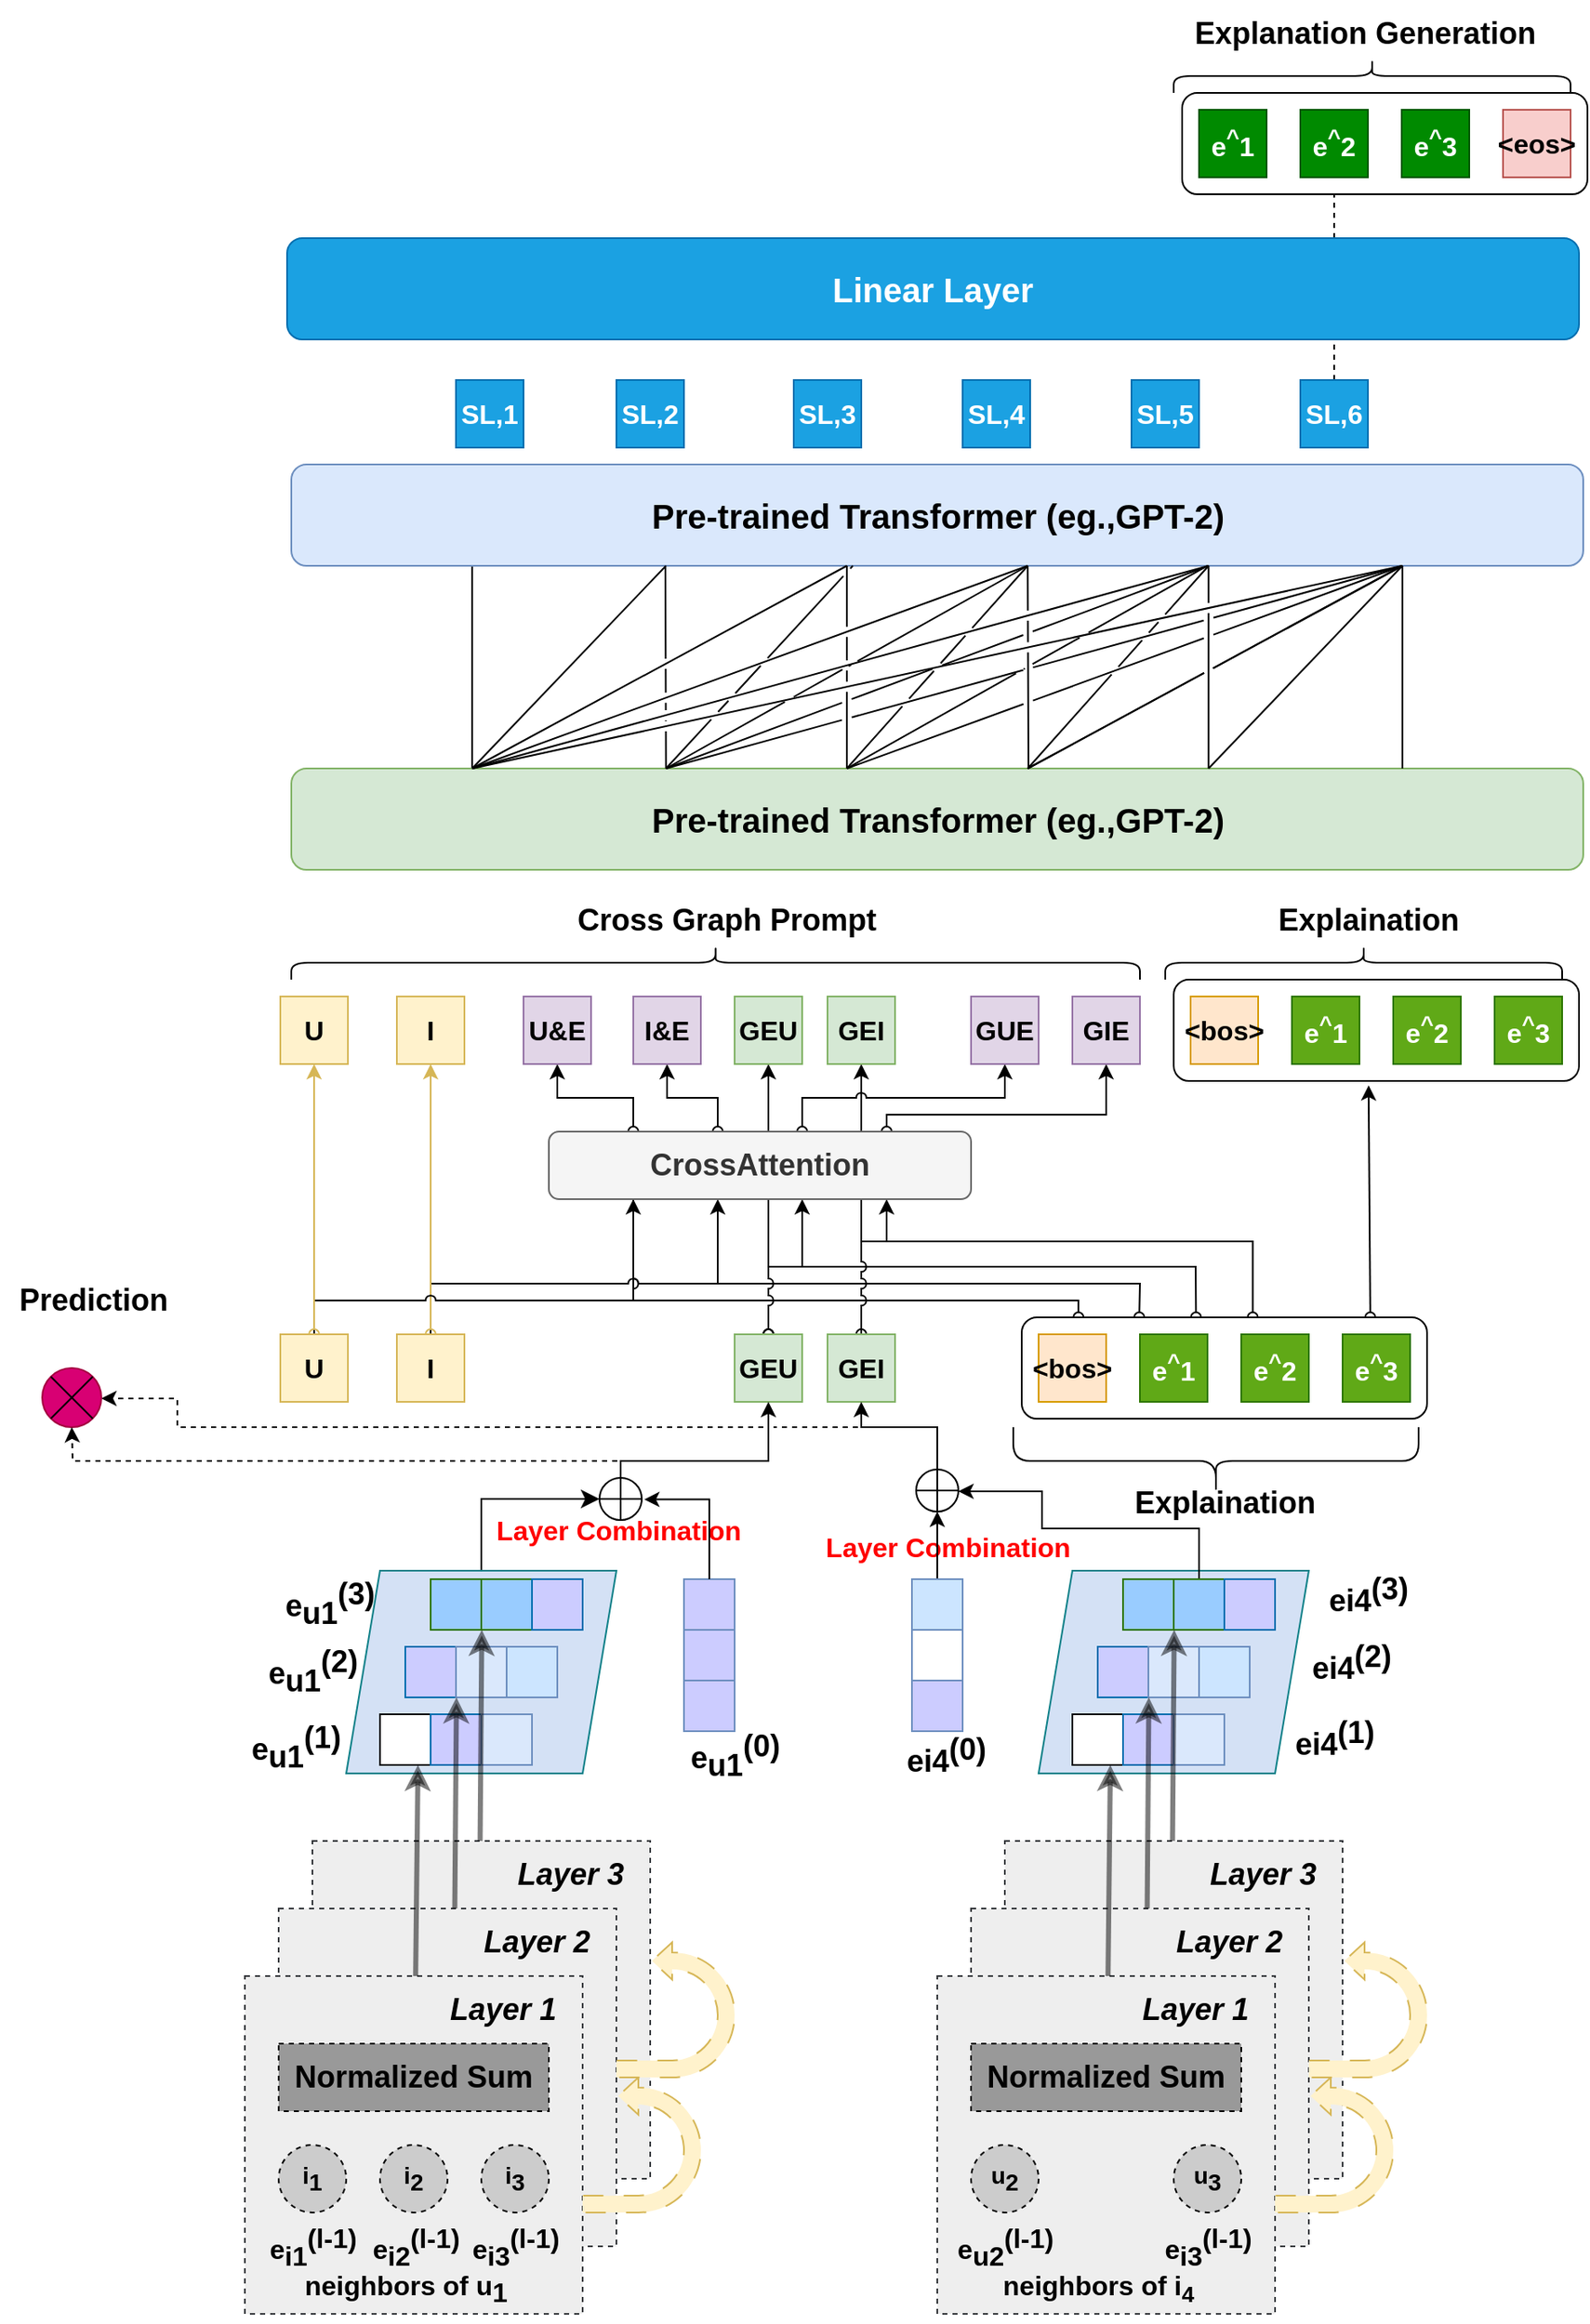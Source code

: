 <mxfile version="20.8.20" type="github" pages="2">
  <diagram name="第 1 页" id="6A69kBXLV3pPt3YaCDEA">
    <mxGraphModel dx="4391" dy="2520" grid="0" gridSize="10" guides="1" tooltips="1" connect="1" arrows="1" fold="1" page="0" pageScale="1" pageWidth="827" pageHeight="1169" math="0" shadow="0">
      <root>
        <mxCell id="0" />
        <mxCell id="1" parent="0" />
        <mxCell id="EzklrKMXd0RsQDfPtfxi-58" style="edgeStyle=elbowEdgeStyle;rounded=0;orthogonalLoop=1;jettySize=auto;elbow=vertical;html=1;exitX=0.14;exitY=0;exitDx=0;exitDy=0;exitPerimeter=0;fontSize=12;fontColor=#000000;startArrow=oval;startFill=0;endArrow=none;endFill=0;entryX=0.2;entryY=1;entryDx=0;entryDy=0;entryPerimeter=0;fontStyle=1;" edge="1" parent="1" source="EzklrKMXd0RsQDfPtfxi-17" target="EzklrKMXd0RsQDfPtfxi-36">
          <mxGeometry relative="1" as="geometry">
            <mxPoint x="-720" y="-35" as="targetPoint" />
            <Array as="points">
              <mxPoint x="-640" y="-15" />
              <mxPoint x="-840" y="-25" />
              <mxPoint x="-740" y="-25" />
            </Array>
          </mxGeometry>
        </mxCell>
        <mxCell id="EzklrKMXd0RsQDfPtfxi-59" style="edgeStyle=elbowEdgeStyle;rounded=0;orthogonalLoop=1;jettySize=auto;html=1;exitX=0.29;exitY=0;exitDx=0;exitDy=0;exitPerimeter=0;fontSize=12;fontColor=#000000;startArrow=oval;startFill=0;endArrow=none;endFill=0;jumpStyle=none;fontStyle=1;" edge="1" parent="1" source="EzklrKMXd0RsQDfPtfxi-17">
          <mxGeometry relative="1" as="geometry">
            <mxPoint x="-650" y="-25" as="targetPoint" />
            <Array as="points">
              <mxPoint x="-400" y="-25" />
            </Array>
          </mxGeometry>
        </mxCell>
        <mxCell id="EzklrKMXd0RsQDfPtfxi-65" style="edgeStyle=elbowEdgeStyle;rounded=0;jumpStyle=arc;orthogonalLoop=1;jettySize=auto;html=1;exitX=0.43;exitY=0;exitDx=0;exitDy=0;exitPerimeter=0;fontSize=12;fontColor=#000000;startArrow=oval;startFill=0;endArrow=none;endFill=0;fontStyle=1;" edge="1" parent="1" source="EzklrKMXd0RsQDfPtfxi-17">
          <mxGeometry relative="1" as="geometry">
            <mxPoint x="-610" y="-35" as="targetPoint" />
            <Array as="points">
              <mxPoint x="-367" y="-35" />
              <mxPoint x="-370" y="-45" />
            </Array>
          </mxGeometry>
        </mxCell>
        <mxCell id="EzklrKMXd0RsQDfPtfxi-69" style="edgeStyle=orthogonalEdgeStyle;rounded=0;jumpStyle=arc;orthogonalLoop=1;jettySize=auto;html=1;exitX=0.57;exitY=0;exitDx=0;exitDy=0;exitPerimeter=0;fontSize=12;fontColor=#000000;startArrow=oval;startFill=0;endArrow=none;endFill=0;fontStyle=1;" edge="1" parent="1" source="EzklrKMXd0RsQDfPtfxi-17">
          <mxGeometry relative="1" as="geometry">
            <mxPoint x="-550" y="-50" as="targetPoint" />
            <Array as="points">
              <mxPoint x="-333" y="-50" />
            </Array>
          </mxGeometry>
        </mxCell>
        <mxCell id="EzklrKMXd0RsQDfPtfxi-83" style="edgeStyle=orthogonalEdgeStyle;rounded=0;jumpStyle=arc;orthogonalLoop=1;jettySize=auto;html=1;exitX=0.86;exitY=0;exitDx=0;exitDy=0;exitPerimeter=0;fontSize=12;fontColor=#000000;startArrow=oval;startFill=0;endArrow=classic;endFill=1;entryX=0.481;entryY=1.043;entryDx=0;entryDy=0;entryPerimeter=0;fontStyle=1;" edge="1" parent="1" source="EzklrKMXd0RsQDfPtfxi-17" target="EzklrKMXd0RsQDfPtfxi-103">
          <mxGeometry relative="1" as="geometry">
            <mxPoint x="-264.176" y="-135" as="targetPoint" />
          </mxGeometry>
        </mxCell>
        <mxCell id="EzklrKMXd0RsQDfPtfxi-17" value="" style="rounded=1;whiteSpace=wrap;html=1;fontSize=16;points=[[0,0,0,0,0],[0,0.25,0,0,0],[0,0.5,0,0,0],[0,0.75,0,0,0],[0,1,0,0,0],[0.14,0,0,0,0],[0.29,0,0,0,0],[0.43,0,0,0,0],[0.57,0,0,0,0],[0.71,0,0,0,0],[0.86,0,0,0,0],[1,0,0,0,0],[1,0.25,0,0,0],[1,0.5,0,0,0],[1,0.75,0,0,0],[1,1,0,0,0]];fontStyle=1;" vertex="1" parent="1">
          <mxGeometry x="-470" y="-5" width="240" height="60" as="geometry" />
        </mxCell>
        <mxCell id="FZgsj2UH0GxDPsiXMLNM-2" value="" style="whiteSpace=wrap;html=1;aspect=fixed;strokeColor=#36393d;fillColor=#eeeeee;dashed=1;rounded=0;fontStyle=1;" vertex="1" parent="1">
          <mxGeometry x="-890" y="305" width="200" height="200" as="geometry" />
        </mxCell>
        <mxCell id="FZgsj2UH0GxDPsiXMLNM-3" value="" style="whiteSpace=wrap;html=1;aspect=fixed;strokeColor=#36393d;fillColor=#eeeeee;dashed=1;rounded=0;fontStyle=1;" vertex="1" parent="1">
          <mxGeometry x="-910" y="345" width="200" height="200" as="geometry" />
        </mxCell>
        <mxCell id="FZgsj2UH0GxDPsiXMLNM-4" value="" style="whiteSpace=wrap;html=1;aspect=fixed;strokeColor=#36393d;fillColor=#eeeeee;dashed=1;rounded=0;fontStyle=1;" vertex="1" parent="1">
          <mxGeometry x="-930" y="385" width="200" height="200" as="geometry" />
        </mxCell>
        <mxCell id="FZgsj2UH0GxDPsiXMLNM-5" value="Normalized Sum" style="rounded=0;whiteSpace=wrap;html=1;strokeColor=default;fillColor=#999999;dashed=1;fontStyle=1;fontSize=18;" vertex="1" parent="1">
          <mxGeometry x="-910" y="425" width="160" height="40" as="geometry" />
        </mxCell>
        <mxCell id="FZgsj2UH0GxDPsiXMLNM-6" value="e&lt;sub style=&quot;font-size: 16px;&quot;&gt;i2&lt;/sub&gt;&lt;sup style=&quot;font-size: 16px;&quot;&gt;(l-1)&lt;/sup&gt;" style="text;html=1;align=center;verticalAlign=middle;resizable=0;points=[];autosize=1;strokeColor=none;fillColor=none;fontSize=16;fontStyle=1;rounded=0;" vertex="1" parent="1">
          <mxGeometry x="-869" y="525" width="80" height="40" as="geometry" />
        </mxCell>
        <mxCell id="FZgsj2UH0GxDPsiXMLNM-7" value="i&lt;sub style=&quot;font-size: 14px;&quot;&gt;2&lt;/sub&gt;" style="ellipse;whiteSpace=wrap;html=1;aspect=fixed;dashed=1;strokeColor=default;fillColor=#CCCCCC;fontStyle=1;fontSize=14;rounded=0;" vertex="1" parent="1">
          <mxGeometry x="-850" y="485" width="40" height="40" as="geometry" />
        </mxCell>
        <mxCell id="FZgsj2UH0GxDPsiXMLNM-8" value="e&lt;sub style=&quot;font-size: 16px;&quot;&gt;i3&lt;/sub&gt;&lt;sup style=&quot;font-size: 16px;&quot;&gt;(l-1)&lt;/sup&gt;" style="text;html=1;align=center;verticalAlign=middle;resizable=0;points=[];autosize=1;strokeColor=none;fillColor=none;fontSize=16;fontStyle=1;rounded=0;" vertex="1" parent="1">
          <mxGeometry x="-810" y="525" width="80" height="40" as="geometry" />
        </mxCell>
        <mxCell id="FZgsj2UH0GxDPsiXMLNM-9" value="i&lt;sub style=&quot;font-size: 14px;&quot;&gt;3&lt;/sub&gt;" style="ellipse;whiteSpace=wrap;html=1;aspect=fixed;dashed=1;strokeColor=default;fillColor=#CCCCCC;fontStyle=1;fontSize=14;rounded=0;" vertex="1" parent="1">
          <mxGeometry x="-790" y="485" width="40" height="40" as="geometry" />
        </mxCell>
        <mxCell id="FZgsj2UH0GxDPsiXMLNM-10" value="e&lt;sub style=&quot;font-size: 16px;&quot;&gt;i1&lt;/sub&gt;&lt;sup style=&quot;font-size: 16px;&quot;&gt;(l-1)&lt;/sup&gt;" style="text;html=1;align=center;verticalAlign=middle;resizable=0;points=[];autosize=1;strokeColor=none;fillColor=none;fontSize=16;fontStyle=1;rounded=0;" vertex="1" parent="1">
          <mxGeometry x="-930" y="525" width="80" height="40" as="geometry" />
        </mxCell>
        <mxCell id="FZgsj2UH0GxDPsiXMLNM-11" value="i&lt;sub style=&quot;font-size: 14px;&quot;&gt;1&lt;/sub&gt;" style="ellipse;whiteSpace=wrap;html=1;aspect=fixed;dashed=1;strokeColor=default;fillColor=#CCCCCC;fontStyle=1;fontSize=14;rounded=0;" vertex="1" parent="1">
          <mxGeometry x="-910" y="485" width="40" height="40" as="geometry" />
        </mxCell>
        <mxCell id="FZgsj2UH0GxDPsiXMLNM-12" value="neighbors of u&lt;sub style=&quot;font-size: 16px;&quot;&gt;1&lt;/sub&gt;" style="text;html=1;align=center;verticalAlign=middle;resizable=0;points=[];autosize=1;strokeColor=none;fillColor=none;fontSize=16;fontStyle=1;rounded=0;" vertex="1" parent="1">
          <mxGeometry x="-905" y="550" width="140" height="40" as="geometry" />
        </mxCell>
        <mxCell id="FZgsj2UH0GxDPsiXMLNM-13" value="&lt;span style=&quot;font-size: 18px;&quot;&gt;&lt;span style=&quot;font-size: 18px;&quot;&gt;&lt;i style=&quot;font-size: 18px;&quot;&gt;Layer 1&amp;nbsp;&lt;/i&gt;&lt;/span&gt;&lt;/span&gt;" style="text;html=1;align=center;verticalAlign=middle;resizable=0;points=[];autosize=1;strokeColor=none;fillColor=none;strokeWidth=2;fontSize=18;rounded=0;fontStyle=1;" vertex="1" parent="1">
          <mxGeometry x="-820" y="385" width="90" height="40" as="geometry" />
        </mxCell>
        <mxCell id="FZgsj2UH0GxDPsiXMLNM-14" value="&lt;span style=&quot;font-size: 18px;&quot;&gt;&lt;span style=&quot;font-size: 18px;&quot;&gt;&lt;i style=&quot;font-size: 18px;&quot;&gt;Layer 2&amp;nbsp;&lt;/i&gt;&lt;/span&gt;&lt;/span&gt;" style="text;html=1;align=center;verticalAlign=middle;resizable=0;points=[];autosize=1;strokeColor=none;fillColor=none;strokeWidth=2;fontSize=18;rounded=0;fontStyle=1;" vertex="1" parent="1">
          <mxGeometry x="-800" y="345" width="90" height="40" as="geometry" />
        </mxCell>
        <mxCell id="FZgsj2UH0GxDPsiXMLNM-15" value="&lt;span style=&quot;font-size: 18px;&quot;&gt;&lt;span style=&quot;font-size: 18px;&quot;&gt;&lt;i style=&quot;font-size: 18px;&quot;&gt;Layer 3&amp;nbsp;&lt;/i&gt;&lt;/span&gt;&lt;/span&gt;" style="text;html=1;align=center;verticalAlign=middle;resizable=0;points=[];autosize=1;strokeColor=none;fillColor=none;strokeWidth=2;fontSize=18;fontStyle=1;rounded=0;" vertex="1" parent="1">
          <mxGeometry x="-780" y="305" width="90" height="40" as="geometry" />
        </mxCell>
        <mxCell id="FZgsj2UH0GxDPsiXMLNM-109" style="edgeStyle=orthogonalEdgeStyle;rounded=0;orthogonalLoop=1;jettySize=auto;html=1;fontSize=12;startSize=8;endSize=8;entryX=0;entryY=0.5;entryDx=0;entryDy=0;fontStyle=1;" edge="1" parent="1" source="FZgsj2UH0GxDPsiXMLNM-17" target="FZgsj2UH0GxDPsiXMLNM-79">
          <mxGeometry relative="1" as="geometry">
            <mxPoint x="-790" y="70.0" as="targetPoint" />
          </mxGeometry>
        </mxCell>
        <mxCell id="FZgsj2UH0GxDPsiXMLNM-17" value="" style="shape=parallelogram;perimeter=parallelogramPerimeter;whiteSpace=wrap;html=1;fixedSize=1;fillColor=#D4E1F5;strokeColor=#0e8088;rounded=0;fontStyle=1;" vertex="1" parent="1">
          <mxGeometry x="-870" y="145" width="160" height="120" as="geometry" />
        </mxCell>
        <mxCell id="FZgsj2UH0GxDPsiXMLNM-18" value="" style="whiteSpace=wrap;html=1;aspect=fixed;fillColor=#99CCFF;fontColor=#ffffff;strokeColor=#2D7600;rounded=0;fontStyle=1;" vertex="1" parent="1">
          <mxGeometry x="-820" y="150" width="30" height="30" as="geometry" />
        </mxCell>
        <mxCell id="FZgsj2UH0GxDPsiXMLNM-19" value="" style="whiteSpace=wrap;html=1;aspect=fixed;fillColor=#99CCFF;fontColor=#ffffff;strokeColor=#2D7600;rounded=0;fontStyle=1;" vertex="1" parent="1">
          <mxGeometry x="-790" y="150" width="30" height="30" as="geometry" />
        </mxCell>
        <mxCell id="FZgsj2UH0GxDPsiXMLNM-20" value="" style="whiteSpace=wrap;html=1;aspect=fixed;strokeColor=#006EAF;fillColor=#CCCCFF;fontColor=#ffffff;rounded=0;fontStyle=1;" vertex="1" parent="1">
          <mxGeometry x="-760" y="150" width="30" height="30" as="geometry" />
        </mxCell>
        <mxCell id="FZgsj2UH0GxDPsiXMLNM-21" value="" style="whiteSpace=wrap;html=1;aspect=fixed;strokeColor=#006EAF;fillColor=#CCCCFF;fontColor=#ffffff;rounded=0;fontStyle=1;" vertex="1" parent="1">
          <mxGeometry x="-835" y="190" width="30" height="30" as="geometry" />
        </mxCell>
        <mxCell id="FZgsj2UH0GxDPsiXMLNM-22" value="" style="whiteSpace=wrap;html=1;aspect=fixed;strokeColor=#6c8ebf;fillColor=#dae8fc;gradientColor=none;rounded=0;fontStyle=1;" vertex="1" parent="1">
          <mxGeometry x="-805" y="190" width="30" height="30" as="geometry" />
        </mxCell>
        <mxCell id="FZgsj2UH0GxDPsiXMLNM-23" value="" style="whiteSpace=wrap;html=1;aspect=fixed;strokeColor=#6c8ebf;fillColor=#CCE5FF;gradientColor=none;rounded=0;fontStyle=1;" vertex="1" parent="1">
          <mxGeometry x="-775" y="190" width="30" height="30" as="geometry" />
        </mxCell>
        <mxCell id="FZgsj2UH0GxDPsiXMLNM-24" value="" style="whiteSpace=wrap;html=1;aspect=fixed;rounded=0;fontStyle=1;" vertex="1" parent="1">
          <mxGeometry x="-850" y="230" width="30" height="30" as="geometry" />
        </mxCell>
        <mxCell id="FZgsj2UH0GxDPsiXMLNM-25" value="" style="whiteSpace=wrap;html=1;aspect=fixed;fillColor=#CCCCFF;fontColor=#ffffff;strokeColor=#006EAF;rounded=0;fontStyle=1;" vertex="1" parent="1">
          <mxGeometry x="-820" y="230" width="30" height="30" as="geometry" />
        </mxCell>
        <mxCell id="FZgsj2UH0GxDPsiXMLNM-26" value="" style="whiteSpace=wrap;html=1;aspect=fixed;strokeColor=#6c8ebf;fillColor=#dae8fc;gradientColor=none;rounded=0;fontStyle=1;" vertex="1" parent="1">
          <mxGeometry x="-790" y="230" width="30" height="30" as="geometry" />
        </mxCell>
        <mxCell id="FZgsj2UH0GxDPsiXMLNM-27" value="e&lt;sub style=&quot;font-size: 18px;&quot;&gt;u1&lt;/sub&gt;&lt;sup style=&quot;font-size: 18px;&quot;&gt;(3)&lt;/sup&gt;" style="text;html=1;align=center;verticalAlign=middle;resizable=0;points=[];autosize=1;strokeColor=none;fillColor=none;fontStyle=1;fontSize=18;rounded=0;" vertex="1" parent="1">
          <mxGeometry x="-920" y="140" width="80" height="50" as="geometry" />
        </mxCell>
        <mxCell id="FZgsj2UH0GxDPsiXMLNM-28" value="e&lt;sub style=&quot;font-size: 18px;&quot;&gt;u1&lt;/sub&gt;&lt;sup style=&quot;font-size: 18px;&quot;&gt;(2)&lt;/sup&gt;" style="text;html=1;align=center;verticalAlign=middle;resizable=0;points=[];autosize=1;strokeColor=none;fillColor=none;fontStyle=1;fontSize=18;rounded=0;" vertex="1" parent="1">
          <mxGeometry x="-930" y="180" width="80" height="50" as="geometry" />
        </mxCell>
        <mxCell id="FZgsj2UH0GxDPsiXMLNM-29" value="e&lt;sub style=&quot;font-size: 18px;&quot;&gt;u1&lt;/sub&gt;&lt;sup style=&quot;font-size: 18px;&quot;&gt;(1)&lt;/sup&gt;" style="text;html=1;align=center;verticalAlign=middle;resizable=0;points=[];autosize=1;strokeColor=none;fillColor=none;fontStyle=1;fontSize=18;rounded=0;" vertex="1" parent="1">
          <mxGeometry x="-940" y="225" width="80" height="50" as="geometry" />
        </mxCell>
        <mxCell id="FZgsj2UH0GxDPsiXMLNM-30" value="" style="endArrow=classic;html=1;rounded=0;entryX=0.75;entryY=1;entryDx=0;entryDy=0;strokeWidth=3;opacity=50;fontStyle=1;" edge="1" parent="1">
          <mxGeometry width="50" height="50" relative="1" as="geometry">
            <mxPoint x="-805.71" y="345" as="sourcePoint" />
            <mxPoint x="-804.71" y="220" as="targetPoint" />
          </mxGeometry>
        </mxCell>
        <mxCell id="FZgsj2UH0GxDPsiXMLNM-31" value="e&lt;sub style=&quot;font-size: 18px;&quot;&gt;u1&lt;/sub&gt;&lt;sup style=&quot;font-size: 18px;&quot;&gt;(0)&lt;/sup&gt;" style="text;html=1;align=center;verticalAlign=middle;resizable=0;points=[];autosize=1;strokeColor=none;fillColor=none;fontStyle=1;fontSize=18;rounded=0;" vertex="1" parent="1">
          <mxGeometry x="-680" y="230" width="80" height="50" as="geometry" />
        </mxCell>
        <mxCell id="FZgsj2UH0GxDPsiXMLNM-35" value="" style="endArrow=classic;html=1;rounded=0;entryX=0.75;entryY=1;entryDx=0;entryDy=0;strokeWidth=3;opacity=50;labelBackgroundColor=default;labelBorderColor=none;fontStyle=1;shadow=0;" edge="1" parent="1" source="FZgsj2UH0GxDPsiXMLNM-4" target="FZgsj2UH0GxDPsiXMLNM-24">
          <mxGeometry width="50" height="50" relative="1" as="geometry">
            <mxPoint x="-450" y="295" as="sourcePoint" />
            <mxPoint x="-400" y="245" as="targetPoint" />
          </mxGeometry>
        </mxCell>
        <mxCell id="FZgsj2UH0GxDPsiXMLNM-36" value="" style="endArrow=classic;html=1;rounded=0;entryX=0.75;entryY=1;entryDx=0;entryDy=0;strokeWidth=3;opacity=50;jumpStyle=arc;jumpSize=6;fontStyle=1;" edge="1" parent="1">
          <mxGeometry width="50" height="50" relative="1" as="geometry">
            <mxPoint x="-790.71" y="305" as="sourcePoint" />
            <mxPoint x="-789.71" y="180" as="targetPoint" />
          </mxGeometry>
        </mxCell>
        <mxCell id="FZgsj2UH0GxDPsiXMLNM-37" value="" style="html=1;shadow=0;dashed=1;align=center;verticalAlign=middle;shape=mxgraph.arrows2.uTurnArrow;dy=5;arrowHead=22.06;dx2=12;rotation=0;flipH=1;dashPattern=12 12;fillColor=#fff2cc;strokeColor=#d6b656;rounded=0;fontStyle=1;" vertex="1" parent="1">
          <mxGeometry x="-730" y="445" width="70" height="80" as="geometry" />
        </mxCell>
        <mxCell id="FZgsj2UH0GxDPsiXMLNM-38" value="" style="html=1;shadow=0;dashed=1;align=center;verticalAlign=middle;shape=mxgraph.arrows2.uTurnArrow;dy=5;arrowHead=22.06;dx2=12;rotation=0;flipH=1;dashPattern=12 12;fillColor=#fff2cc;strokeColor=#d6b656;rounded=0;fontStyle=1;" vertex="1" parent="1">
          <mxGeometry x="-710" y="365" width="70" height="80" as="geometry" />
        </mxCell>
        <mxCell id="FZgsj2UH0GxDPsiXMLNM-39" value="" style="whiteSpace=wrap;html=1;aspect=fixed;strokeColor=#36393d;fillColor=#eeeeee;dashed=1;rounded=0;fontStyle=1;" vertex="1" parent="1">
          <mxGeometry x="-480" y="305" width="200" height="200" as="geometry" />
        </mxCell>
        <mxCell id="FZgsj2UH0GxDPsiXMLNM-40" value="" style="whiteSpace=wrap;html=1;aspect=fixed;strokeColor=#36393d;fillColor=#eeeeee;dashed=1;rounded=0;fontStyle=1;" vertex="1" parent="1">
          <mxGeometry x="-500" y="345" width="200" height="200" as="geometry" />
        </mxCell>
        <mxCell id="FZgsj2UH0GxDPsiXMLNM-41" value="" style="whiteSpace=wrap;html=1;aspect=fixed;strokeColor=#36393d;fillColor=#eeeeee;dashed=1;rounded=0;fontStyle=1;" vertex="1" parent="1">
          <mxGeometry x="-520" y="385" width="200" height="200" as="geometry" />
        </mxCell>
        <mxCell id="FZgsj2UH0GxDPsiXMLNM-42" value="Normalized Sum" style="rounded=0;whiteSpace=wrap;html=1;strokeColor=default;fillColor=#999999;dashed=1;fontStyle=1;fontSize=18;" vertex="1" parent="1">
          <mxGeometry x="-500" y="425" width="160" height="40" as="geometry" />
        </mxCell>
        <mxCell id="FZgsj2UH0GxDPsiXMLNM-43" value="e&lt;sub style=&quot;font-size: 16px;&quot;&gt;i3&lt;/sub&gt;&lt;sup style=&quot;font-size: 16px;&quot;&gt;(l-1)&lt;/sup&gt;" style="text;html=1;align=center;verticalAlign=middle;resizable=0;points=[];autosize=1;strokeColor=none;fillColor=none;fontSize=16;fontStyle=1;rounded=0;" vertex="1" parent="1">
          <mxGeometry x="-400" y="525" width="80" height="40" as="geometry" />
        </mxCell>
        <mxCell id="FZgsj2UH0GxDPsiXMLNM-44" value="u&lt;sub style=&quot;font-size: 14px;&quot;&gt;&lt;font style=&quot;font-size: 14px;&quot;&gt;3&lt;/font&gt;&lt;/sub&gt;" style="ellipse;whiteSpace=wrap;html=1;aspect=fixed;dashed=1;strokeColor=default;fillColor=#CCCCCC;fontSize=14;fontStyle=1;rounded=0;" vertex="1" parent="1">
          <mxGeometry x="-380" y="485" width="40" height="40" as="geometry" />
        </mxCell>
        <mxCell id="FZgsj2UH0GxDPsiXMLNM-45" value="e&lt;sub style=&quot;font-size: 16px;&quot;&gt;u2&lt;/sub&gt;&lt;sup style=&quot;font-size: 16px;&quot;&gt;(l-1)&lt;/sup&gt;" style="text;html=1;align=center;verticalAlign=middle;resizable=0;points=[];autosize=1;strokeColor=none;fillColor=none;fontSize=16;fontStyle=1;rounded=0;" vertex="1" parent="1">
          <mxGeometry x="-520" y="525" width="80" height="40" as="geometry" />
        </mxCell>
        <mxCell id="FZgsj2UH0GxDPsiXMLNM-46" value="u&lt;sub style=&quot;font-size: 14px;&quot;&gt;2&lt;/sub&gt;" style="ellipse;whiteSpace=wrap;html=1;aspect=fixed;dashed=1;strokeColor=default;fillColor=#CCCCCC;fontSize=14;fontStyle=1;rounded=0;" vertex="1" parent="1">
          <mxGeometry x="-500" y="485" width="40" height="40" as="geometry" />
        </mxCell>
        <mxCell id="FZgsj2UH0GxDPsiXMLNM-47" value="neighbors of i&lt;span style=&quot;font-size: 16px;&quot;&gt;&lt;sub&gt;4&lt;/sub&gt;&lt;/span&gt;" style="text;html=1;align=center;verticalAlign=middle;resizable=0;points=[];autosize=1;strokeColor=none;fillColor=none;fontSize=16;fontStyle=1;rounded=0;" vertex="1" parent="1">
          <mxGeometry x="-495" y="550" width="140" height="40" as="geometry" />
        </mxCell>
        <mxCell id="FZgsj2UH0GxDPsiXMLNM-48" value="&lt;span style=&quot;font-size: 18px;&quot;&gt;&lt;span style=&quot;font-size: 18px;&quot;&gt;&lt;i style=&quot;font-size: 18px;&quot;&gt;Layer 1&amp;nbsp;&lt;/i&gt;&lt;/span&gt;&lt;/span&gt;" style="text;html=1;align=center;verticalAlign=middle;resizable=0;points=[];autosize=1;strokeColor=none;fillColor=none;strokeWidth=2;fontSize=18;rounded=0;fontStyle=1;" vertex="1" parent="1">
          <mxGeometry x="-410" y="385" width="90" height="40" as="geometry" />
        </mxCell>
        <mxCell id="FZgsj2UH0GxDPsiXMLNM-49" value="&lt;span style=&quot;font-size: 18px;&quot;&gt;&lt;span style=&quot;font-size: 18px;&quot;&gt;&lt;i style=&quot;font-size: 18px;&quot;&gt;Layer 2&amp;nbsp;&lt;/i&gt;&lt;/span&gt;&lt;/span&gt;" style="text;html=1;align=center;verticalAlign=middle;resizable=0;points=[];autosize=1;strokeColor=none;fillColor=none;strokeWidth=2;fontSize=18;rounded=0;fontStyle=1;" vertex="1" parent="1">
          <mxGeometry x="-390" y="345" width="90" height="40" as="geometry" />
        </mxCell>
        <mxCell id="FZgsj2UH0GxDPsiXMLNM-50" value="&lt;span style=&quot;font-size: 18px;&quot;&gt;&lt;span style=&quot;font-size: 18px;&quot;&gt;&lt;i style=&quot;font-size: 18px;&quot;&gt;Layer 3&amp;nbsp;&lt;/i&gt;&lt;/span&gt;&lt;/span&gt;" style="text;html=1;align=center;verticalAlign=middle;resizable=0;points=[];autosize=1;strokeColor=none;fillColor=none;strokeWidth=2;fontSize=18;fontStyle=1;rounded=0;" vertex="1" parent="1">
          <mxGeometry x="-370" y="305" width="90" height="40" as="geometry" />
        </mxCell>
        <mxCell id="FZgsj2UH0GxDPsiXMLNM-52" value="" style="shape=parallelogram;perimeter=parallelogramPerimeter;whiteSpace=wrap;html=1;fixedSize=1;fillColor=#D4E1F5;strokeColor=#0e8088;rounded=0;fontStyle=1;" vertex="1" parent="1">
          <mxGeometry x="-460" y="145" width="160" height="120" as="geometry" />
        </mxCell>
        <mxCell id="FZgsj2UH0GxDPsiXMLNM-53" value="" style="whiteSpace=wrap;html=1;aspect=fixed;fillColor=#99CCFF;fontColor=#ffffff;strokeColor=#2D7600;rounded=0;fontStyle=1;" vertex="1" parent="1">
          <mxGeometry x="-410" y="150" width="30" height="30" as="geometry" />
        </mxCell>
        <mxCell id="EzklrKMXd0RsQDfPtfxi-120" style="edgeStyle=orthogonalEdgeStyle;rounded=0;jumpStyle=gap;orthogonalLoop=1;jettySize=auto;html=1;entryX=1;entryY=0.5;entryDx=0;entryDy=0;fontSize=12;fontColor=#000000;startArrow=none;startFill=0;endArrow=classic;endFill=1;fontStyle=1;" edge="1" parent="1" source="FZgsj2UH0GxDPsiXMLNM-54" target="EzklrKMXd0RsQDfPtfxi-117">
          <mxGeometry relative="1" as="geometry">
            <Array as="points">
              <mxPoint x="-365" y="120" />
              <mxPoint x="-458" y="120" />
              <mxPoint x="-458" y="98" />
              <mxPoint x="-508" y="98" />
            </Array>
          </mxGeometry>
        </mxCell>
        <mxCell id="FZgsj2UH0GxDPsiXMLNM-54" value="" style="whiteSpace=wrap;html=1;aspect=fixed;fillColor=#99CCFF;fontColor=#ffffff;strokeColor=#2D7600;rounded=0;fontStyle=1;" vertex="1" parent="1">
          <mxGeometry x="-380" y="150" width="30" height="30" as="geometry" />
        </mxCell>
        <mxCell id="FZgsj2UH0GxDPsiXMLNM-55" value="" style="whiteSpace=wrap;html=1;aspect=fixed;strokeColor=#006EAF;fillColor=#CCCCFF;fontColor=#ffffff;rounded=0;fontStyle=1;" vertex="1" parent="1">
          <mxGeometry x="-350" y="150" width="30" height="30" as="geometry" />
        </mxCell>
        <mxCell id="FZgsj2UH0GxDPsiXMLNM-56" value="" style="whiteSpace=wrap;html=1;aspect=fixed;strokeColor=#006EAF;fillColor=#CCCCFF;fontColor=#ffffff;rounded=0;fontStyle=1;" vertex="1" parent="1">
          <mxGeometry x="-425" y="190" width="30" height="30" as="geometry" />
        </mxCell>
        <mxCell id="FZgsj2UH0GxDPsiXMLNM-57" value="" style="whiteSpace=wrap;html=1;aspect=fixed;strokeColor=#6c8ebf;fillColor=#dae8fc;gradientColor=none;rounded=0;fontStyle=1;" vertex="1" parent="1">
          <mxGeometry x="-395" y="190" width="30" height="30" as="geometry" />
        </mxCell>
        <mxCell id="FZgsj2UH0GxDPsiXMLNM-58" value="" style="whiteSpace=wrap;html=1;aspect=fixed;strokeColor=#6c8ebf;fillColor=#CCE5FF;gradientColor=none;rounded=0;fontStyle=1;" vertex="1" parent="1">
          <mxGeometry x="-365" y="190" width="30" height="30" as="geometry" />
        </mxCell>
        <mxCell id="FZgsj2UH0GxDPsiXMLNM-59" value="" style="whiteSpace=wrap;html=1;aspect=fixed;rounded=0;fontStyle=1;" vertex="1" parent="1">
          <mxGeometry x="-440" y="230" width="30" height="30" as="geometry" />
        </mxCell>
        <mxCell id="FZgsj2UH0GxDPsiXMLNM-60" value="" style="whiteSpace=wrap;html=1;aspect=fixed;fillColor=#CCCCFF;fontColor=#ffffff;strokeColor=#006EAF;rounded=0;fontStyle=1;" vertex="1" parent="1">
          <mxGeometry x="-410" y="230" width="30" height="30" as="geometry" />
        </mxCell>
        <mxCell id="FZgsj2UH0GxDPsiXMLNM-61" value="" style="whiteSpace=wrap;html=1;aspect=fixed;strokeColor=#6c8ebf;fillColor=#dae8fc;gradientColor=none;rounded=0;fontStyle=1;" vertex="1" parent="1">
          <mxGeometry x="-380" y="230" width="30" height="30" as="geometry" />
        </mxCell>
        <mxCell id="FZgsj2UH0GxDPsiXMLNM-62" value="ei4&lt;sup style=&quot;font-size: 18px;&quot;&gt;(3)&lt;/sup&gt;" style="text;html=1;align=center;verticalAlign=middle;resizable=0;points=[];autosize=1;strokeColor=none;fillColor=none;fontStyle=1;fontSize=18;rounded=0;" vertex="1" parent="1">
          <mxGeometry x="-300" y="140" width="70" height="40" as="geometry" />
        </mxCell>
        <mxCell id="FZgsj2UH0GxDPsiXMLNM-63" value="ei4&lt;sup style=&quot;font-size: 18px;&quot;&gt;(2)&lt;/sup&gt;" style="text;html=1;align=center;verticalAlign=middle;resizable=0;points=[];autosize=1;strokeColor=none;fillColor=none;fontStyle=1;fontSize=18;rounded=0;" vertex="1" parent="1">
          <mxGeometry x="-310" y="180" width="70" height="40" as="geometry" />
        </mxCell>
        <mxCell id="FZgsj2UH0GxDPsiXMLNM-64" value="ei4&lt;sup style=&quot;font-size: 18px;&quot;&gt;(1)&lt;/sup&gt;" style="text;html=1;align=center;verticalAlign=middle;resizable=0;points=[];autosize=1;strokeColor=none;fillColor=none;fontStyle=1;fontSize=18;rounded=0;" vertex="1" parent="1">
          <mxGeometry x="-320" y="225" width="70" height="40" as="geometry" />
        </mxCell>
        <mxCell id="FZgsj2UH0GxDPsiXMLNM-65" value="" style="endArrow=classic;html=1;rounded=0;entryX=0.75;entryY=1;entryDx=0;entryDy=0;strokeWidth=3;opacity=50;fontStyle=1;" edge="1" parent="1">
          <mxGeometry width="50" height="50" relative="1" as="geometry">
            <mxPoint x="-395.71" y="345" as="sourcePoint" />
            <mxPoint x="-394.71" y="220" as="targetPoint" />
          </mxGeometry>
        </mxCell>
        <mxCell id="FZgsj2UH0GxDPsiXMLNM-66" value="ei4&lt;sup style=&quot;font-size: 18px;&quot;&gt;(0)&lt;/sup&gt;" style="text;html=1;align=center;verticalAlign=middle;resizable=0;points=[];autosize=1;strokeColor=none;fillColor=none;fontStyle=1;fontSize=18;rounded=0;" vertex="1" parent="1">
          <mxGeometry x="-550" y="235" width="70" height="40" as="geometry" />
        </mxCell>
        <mxCell id="FZgsj2UH0GxDPsiXMLNM-70" value="" style="endArrow=classic;html=1;rounded=0;entryX=0.75;entryY=1;entryDx=0;entryDy=0;strokeWidth=3;opacity=50;labelBackgroundColor=default;labelBorderColor=none;fontStyle=1;shadow=0;" edge="1" parent="1" source="FZgsj2UH0GxDPsiXMLNM-41" target="FZgsj2UH0GxDPsiXMLNM-59">
          <mxGeometry width="50" height="50" relative="1" as="geometry">
            <mxPoint x="-40" y="295" as="sourcePoint" />
            <mxPoint x="10" y="245" as="targetPoint" />
          </mxGeometry>
        </mxCell>
        <mxCell id="FZgsj2UH0GxDPsiXMLNM-71" value="" style="endArrow=classic;html=1;rounded=0;entryX=0.75;entryY=1;entryDx=0;entryDy=0;strokeWidth=3;opacity=50;jumpStyle=arc;jumpSize=6;fontStyle=1;" edge="1" parent="1">
          <mxGeometry width="50" height="50" relative="1" as="geometry">
            <mxPoint x="-380.71" y="305" as="sourcePoint" />
            <mxPoint x="-379.71" y="180" as="targetPoint" />
          </mxGeometry>
        </mxCell>
        <mxCell id="FZgsj2UH0GxDPsiXMLNM-72" value="" style="html=1;shadow=0;dashed=1;align=center;verticalAlign=middle;shape=mxgraph.arrows2.uTurnArrow;dy=5;arrowHead=22.06;dx2=12;rotation=0;flipH=1;dashPattern=12 12;fillColor=#fff2cc;strokeColor=#d6b656;rounded=0;fontStyle=1;" vertex="1" parent="1">
          <mxGeometry x="-320" y="445" width="70" height="80" as="geometry" />
        </mxCell>
        <mxCell id="FZgsj2UH0GxDPsiXMLNM-73" value="" style="html=1;shadow=0;dashed=1;align=center;verticalAlign=middle;shape=mxgraph.arrows2.uTurnArrow;dy=5;arrowHead=22.06;dx2=12;rotation=0;flipH=1;dashPattern=12 12;fillColor=#fff2cc;strokeColor=#d6b656;rounded=0;fontStyle=1;" vertex="1" parent="1">
          <mxGeometry x="-300" y="365" width="70" height="80" as="geometry" />
        </mxCell>
        <mxCell id="FZgsj2UH0GxDPsiXMLNM-88" value="Layer Combination" style="text;html=1;align=center;verticalAlign=middle;resizable=0;points=[];autosize=1;fontSize=16;strokeColor=none;fontColor=#FF0000;rounded=0;fontStyle=1;" vertex="1" parent="1">
          <mxGeometry x="-596" y="115" width="163" height="31" as="geometry" />
        </mxCell>
        <mxCell id="FZgsj2UH0GxDPsiXMLNM-101" value="" style="group;rounded=0;fontStyle=1;" vertex="1" connectable="0" parent="1">
          <mxGeometry x="-670" y="150" width="30" height="90" as="geometry" />
        </mxCell>
        <mxCell id="FZgsj2UH0GxDPsiXMLNM-97" value="" style="whiteSpace=wrap;html=1;aspect=fixed;fillColor=#CCCCFF;strokeColor=#6c8ebf;gradientColor=none;direction=south;rotation=90;flipV=1;flipH=1;container=0;rounded=0;fontStyle=1;" vertex="1" parent="FZgsj2UH0GxDPsiXMLNM-101">
          <mxGeometry width="30" height="30" as="geometry" />
        </mxCell>
        <mxCell id="FZgsj2UH0GxDPsiXMLNM-98" value="" style="whiteSpace=wrap;html=1;aspect=fixed;strokeColor=#6c8ebf;fillColor=#CCCCFF;gradientColor=none;direction=south;rotation=90;flipV=1;flipH=1;container=0;rounded=0;fontStyle=1;" vertex="1" parent="FZgsj2UH0GxDPsiXMLNM-101">
          <mxGeometry y="30" width="30" height="30" as="geometry" />
        </mxCell>
        <mxCell id="FZgsj2UH0GxDPsiXMLNM-99" value="" style="whiteSpace=wrap;html=1;aspect=fixed;fillColor=#CCCCFF;strokeColor=#6c8ebf;gradientColor=none;direction=south;rotation=90;flipV=1;flipH=1;container=0;rounded=0;fontStyle=1;" vertex="1" parent="FZgsj2UH0GxDPsiXMLNM-101">
          <mxGeometry y="60" width="30" height="30" as="geometry" />
        </mxCell>
        <mxCell id="FZgsj2UH0GxDPsiXMLNM-102" value="" style="group;rounded=0;fontStyle=1;" vertex="1" connectable="0" parent="1">
          <mxGeometry x="-720" y="90" width="25" height="30" as="geometry" />
        </mxCell>
        <mxCell id="FZgsj2UH0GxDPsiXMLNM-79" value="" style="ellipse;whiteSpace=wrap;html=1;aspect=fixed;rounded=0;fontStyle=1;" vertex="1" parent="FZgsj2UH0GxDPsiXMLNM-102">
          <mxGeometry width="25" height="25" as="geometry" />
        </mxCell>
        <mxCell id="FZgsj2UH0GxDPsiXMLNM-80" value="" style="endArrow=none;html=1;rounded=0;exitX=0.5;exitY=1;exitDx=0;exitDy=0;entryX=0.5;entryY=0;entryDx=0;entryDy=0;fontStyle=1;" edge="1" parent="FZgsj2UH0GxDPsiXMLNM-102" source="FZgsj2UH0GxDPsiXMLNM-79" target="FZgsj2UH0GxDPsiXMLNM-79">
          <mxGeometry width="50" height="50" relative="1" as="geometry">
            <mxPoint x="12.5" y="45" as="sourcePoint" />
            <mxPoint x="43.75" y="7.5" as="targetPoint" />
          </mxGeometry>
        </mxCell>
        <mxCell id="FZgsj2UH0GxDPsiXMLNM-81" value="" style="endArrow=none;html=1;rounded=0;exitX=0;exitY=0.5;exitDx=0;exitDy=0;entryX=1;entryY=0.5;entryDx=0;entryDy=0;fontStyle=1;" edge="1" parent="FZgsj2UH0GxDPsiXMLNM-102" source="FZgsj2UH0GxDPsiXMLNM-79" target="FZgsj2UH0GxDPsiXMLNM-79">
          <mxGeometry width="50" height="50" relative="1" as="geometry">
            <mxPoint x="12.5" y="45" as="sourcePoint" />
            <mxPoint x="43.75" y="7.5" as="targetPoint" />
          </mxGeometry>
        </mxCell>
        <mxCell id="FZgsj2UH0GxDPsiXMLNM-111" value="Layer Combination" style="text;html=1;align=center;verticalAlign=middle;resizable=0;points=[];autosize=1;fontSize=16;strokeColor=none;fontColor=#FF0000;rounded=0;fontStyle=1;" vertex="1" parent="1">
          <mxGeometry x="-791" y="105" width="163" height="31" as="geometry" />
        </mxCell>
        <mxCell id="EzklrKMXd0RsQDfPtfxi-121" style="edgeStyle=orthogonalEdgeStyle;rounded=0;jumpStyle=gap;orthogonalLoop=1;jettySize=auto;html=1;entryX=0.5;entryY=1;entryDx=0;entryDy=0;fontSize=12;fontColor=#000000;startArrow=none;startFill=0;endArrow=classic;endFill=1;fontStyle=1;" edge="1" parent="1" source="FZgsj2UH0GxDPsiXMLNM-117" target="EzklrKMXd0RsQDfPtfxi-117">
          <mxGeometry relative="1" as="geometry" />
        </mxCell>
        <mxCell id="FZgsj2UH0GxDPsiXMLNM-117" value="" style="whiteSpace=wrap;html=1;aspect=fixed;fillColor=#CCE5FF;strokeColor=#6c8ebf;gradientColor=none;movable=1;resizable=1;rotatable=1;deletable=1;editable=1;locked=0;connectable=1;rounded=0;fontStyle=1;" vertex="1" parent="1">
          <mxGeometry x="-535" y="150" width="30" height="30" as="geometry" />
        </mxCell>
        <mxCell id="FZgsj2UH0GxDPsiXMLNM-118" value="" style="whiteSpace=wrap;html=1;aspect=fixed;strokeColor=#6c8ebf;fillColor=#FFFFFF;gradientColor=none;movable=1;resizable=1;rotatable=1;deletable=1;editable=1;locked=0;connectable=1;rounded=0;fontStyle=1;" vertex="1" parent="1">
          <mxGeometry x="-535" y="180" width="30" height="30" as="geometry" />
        </mxCell>
        <mxCell id="FZgsj2UH0GxDPsiXMLNM-119" value="" style="whiteSpace=wrap;html=1;aspect=fixed;strokeColor=#6c8ebf;fillColor=#CCCCFF;gradientColor=none;movable=1;resizable=1;rotatable=1;deletable=1;editable=1;locked=0;connectable=1;rounded=0;fontStyle=1;" vertex="1" parent="1">
          <mxGeometry x="-535" y="210" width="30" height="30" as="geometry" />
        </mxCell>
        <mxCell id="EzklrKMXd0RsQDfPtfxi-62" style="edgeStyle=elbowEdgeStyle;rounded=0;orthogonalLoop=1;jettySize=auto;elbow=vertical;html=1;entryX=0.4;entryY=1;entryDx=0;entryDy=0;entryPerimeter=0;fontSize=12;fontColor=#000000;startArrow=none;startFill=0;endArrow=classic;endFill=1;jumpStyle=arc;exitX=0.5;exitY=0;exitDx=0;exitDy=0;fontStyle=1;" edge="1" parent="1" source="FZgsj2UH0GxDPsiXMLNM-128" target="EzklrKMXd0RsQDfPtfxi-36">
          <mxGeometry relative="1" as="geometry">
            <mxPoint x="-710" y="5" as="sourcePoint" />
            <Array as="points">
              <mxPoint x="-700" y="-25" />
            </Array>
          </mxGeometry>
        </mxCell>
        <mxCell id="EzklrKMXd0RsQDfPtfxi-75" style="edgeStyle=orthogonalEdgeStyle;rounded=0;jumpStyle=arc;orthogonalLoop=1;jettySize=auto;html=1;fontSize=12;fontColor=#000000;startArrow=oval;startFill=0;endArrow=classic;endFill=1;fontStyle=1;fillColor=#fff2cc;strokeColor=#d6b656;" edge="1" parent="1" source="FZgsj2UH0GxDPsiXMLNM-128">
          <mxGeometry relative="1" as="geometry">
            <mxPoint x="-820" y="-155" as="targetPoint" />
          </mxGeometry>
        </mxCell>
        <mxCell id="FZgsj2UH0GxDPsiXMLNM-128" value="I" style="whiteSpace=wrap;html=1;aspect=fixed;rounded=0;fontSize=16;fontStyle=1;fillColor=#fff2cc;strokeColor=#d6b656;" vertex="1" parent="1">
          <mxGeometry x="-840" y="5" width="40" height="40" as="geometry" />
        </mxCell>
        <mxCell id="EzklrKMXd0RsQDfPtfxi-72" style="edgeStyle=orthogonalEdgeStyle;rounded=0;jumpStyle=arc;orthogonalLoop=1;jettySize=auto;html=1;entryX=0.6;entryY=1;entryDx=0;entryDy=0;entryPerimeter=0;fontSize=12;fontColor=#000000;startArrow=oval;startFill=0;endArrow=classic;endFill=1;fontStyle=1;" edge="1" parent="1" source="EzklrKMXd0RsQDfPtfxi-2" target="EzklrKMXd0RsQDfPtfxi-36">
          <mxGeometry relative="1" as="geometry" />
        </mxCell>
        <mxCell id="EzklrKMXd0RsQDfPtfxi-100" style="edgeStyle=orthogonalEdgeStyle;rounded=0;jumpStyle=gap;orthogonalLoop=1;jettySize=auto;html=1;fontSize=12;fontColor=#000000;startArrow=oval;startFill=0;endArrow=classic;endFill=1;fontStyle=1;" edge="1" parent="1" source="EzklrKMXd0RsQDfPtfxi-2">
          <mxGeometry relative="1" as="geometry">
            <mxPoint x="-620" y="-155" as="targetPoint" />
          </mxGeometry>
        </mxCell>
        <mxCell id="EzklrKMXd0RsQDfPtfxi-2" value="GEU" style="whiteSpace=wrap;html=1;aspect=fixed;rounded=0;fontSize=16;fontStyle=1;fillColor=#d5e8d4;strokeColor=#82b366;" vertex="1" parent="1">
          <mxGeometry x="-640" y="5" width="40" height="40" as="geometry" />
        </mxCell>
        <mxCell id="EzklrKMXd0RsQDfPtfxi-55" style="edgeStyle=elbowEdgeStyle;rounded=0;orthogonalLoop=1;jettySize=auto;html=1;entryX=0.2;entryY=1;entryDx=0;entryDy=0;entryPerimeter=0;fontSize=12;fontColor=#000000;elbow=vertical;startArrow=none;startFill=0;endArrow=classic;endFill=1;jumpStyle=arc;fontStyle=1;" edge="1" parent="1" source="EzklrKMXd0RsQDfPtfxi-3" target="EzklrKMXd0RsQDfPtfxi-36">
          <mxGeometry relative="1" as="geometry">
            <Array as="points">
              <mxPoint x="-780" y="-15" />
              <mxPoint x="-860" y="-35" />
              <mxPoint x="-880" y="-45" />
              <mxPoint x="-830" y="-15" />
            </Array>
          </mxGeometry>
        </mxCell>
        <mxCell id="EzklrKMXd0RsQDfPtfxi-86" style="edgeStyle=orthogonalEdgeStyle;rounded=0;jumpStyle=arc;orthogonalLoop=1;jettySize=auto;html=1;entryX=0.5;entryY=1;entryDx=0;entryDy=0;fontSize=12;fontColor=#000000;startArrow=oval;startFill=0;endArrow=classic;endFill=1;fontStyle=1;fillColor=#fff2cc;strokeColor=#d6b656;" edge="1" parent="1" source="EzklrKMXd0RsQDfPtfxi-3" target="EzklrKMXd0RsQDfPtfxi-76">
          <mxGeometry relative="1" as="geometry" />
        </mxCell>
        <mxCell id="EzklrKMXd0RsQDfPtfxi-3" value="U" style="whiteSpace=wrap;html=1;aspect=fixed;rounded=0;fontSize=16;fontStyle=1;fillColor=#fff2cc;strokeColor=#d6b656;" vertex="1" parent="1">
          <mxGeometry x="-909" y="5" width="40" height="40" as="geometry" />
        </mxCell>
        <mxCell id="EzklrKMXd0RsQDfPtfxi-73" style="edgeStyle=orthogonalEdgeStyle;rounded=0;jumpStyle=arc;orthogonalLoop=1;jettySize=auto;html=1;fontSize=12;fontColor=#000000;startArrow=oval;startFill=0;endArrow=classic;endFill=1;entryX=0.5;entryY=1;entryDx=0;entryDy=0;fontStyle=1;" edge="1" parent="1" source="EzklrKMXd0RsQDfPtfxi-4" target="EzklrKMXd0RsQDfPtfxi-102">
          <mxGeometry relative="1" as="geometry">
            <mxPoint x="-550" y="-155" as="targetPoint" />
            <Array as="points">
              <mxPoint x="-565" y="-140" />
              <mxPoint x="-565" y="-140" />
            </Array>
          </mxGeometry>
        </mxCell>
        <mxCell id="EzklrKMXd0RsQDfPtfxi-151" style="edgeStyle=orthogonalEdgeStyle;rounded=0;jumpStyle=gap;orthogonalLoop=1;jettySize=auto;html=1;entryX=0.8;entryY=1;entryDx=0;entryDy=0;entryPerimeter=0;fontSize=12;fontColor=#000000;startArrow=none;startFill=0;endArrow=classic;endFill=1;fontStyle=1;" edge="1" parent="1" source="EzklrKMXd0RsQDfPtfxi-4" target="EzklrKMXd0RsQDfPtfxi-36">
          <mxGeometry relative="1" as="geometry">
            <Array as="points">
              <mxPoint x="-565" y="-50" />
              <mxPoint x="-550" y="-50" />
            </Array>
          </mxGeometry>
        </mxCell>
        <mxCell id="EzklrKMXd0RsQDfPtfxi-4" value="GEI" style="whiteSpace=wrap;html=1;aspect=fixed;rounded=0;fontSize=16;fontStyle=1;fillColor=#d5e8d4;strokeColor=#82b366;" vertex="1" parent="1">
          <mxGeometry x="-585" y="5" width="40" height="40" as="geometry" />
        </mxCell>
        <mxCell id="EzklrKMXd0RsQDfPtfxi-5" value="e&lt;sup style=&quot;border-color: var(--border-color);&quot;&gt;^&lt;/sup&gt;2" style="whiteSpace=wrap;html=1;aspect=fixed;rounded=0;fontSize=16;fontStyle=1;fillColor=#60a917;fontColor=#ffffff;strokeColor=#2D7600;" vertex="1" parent="1">
          <mxGeometry x="-340" y="5" width="40" height="40" as="geometry" />
        </mxCell>
        <mxCell id="EzklrKMXd0RsQDfPtfxi-6" value="e&lt;sup style=&quot;border-color: var(--border-color);&quot;&gt;^&lt;/sup&gt;1" style="whiteSpace=wrap;html=1;aspect=fixed;rounded=0;fontSize=16;fontStyle=1;fillColor=#60a917;fontColor=#ffffff;strokeColor=#2D7600;" vertex="1" parent="1">
          <mxGeometry x="-400" y="5" width="40" height="40" as="geometry" />
        </mxCell>
        <mxCell id="EzklrKMXd0RsQDfPtfxi-18" value="&amp;lt;bos&amp;gt;" style="whiteSpace=wrap;html=1;aspect=fixed;fontSize=16;fontStyle=1;fillColor=#ffe6cc;strokeColor=#d79b00;" vertex="1" parent="1">
          <mxGeometry x="-460" y="5" width="40" height="40" as="geometry" />
        </mxCell>
        <mxCell id="EzklrKMXd0RsQDfPtfxi-20" value="e&lt;sup style=&quot;border-color: var(--border-color);&quot;&gt;^&lt;/sup&gt;&lt;span style=&quot;border-color: var(--border-color);&quot;&gt;3&lt;/span&gt;" style="whiteSpace=wrap;html=1;aspect=fixed;rounded=0;fontSize=16;fontStyle=1;fillColor=#60a917;fontColor=#ffffff;strokeColor=#2D7600;" vertex="1" parent="1">
          <mxGeometry x="-280" y="5" width="40" height="40" as="geometry" />
        </mxCell>
        <mxCell id="EzklrKMXd0RsQDfPtfxi-23" value="" style="shape=curlyBracket;whiteSpace=wrap;html=1;rounded=1;labelPosition=left;verticalLabelPosition=middle;align=right;verticalAlign=middle;fontSize=16;direction=north;fontStyle=1;" vertex="1" parent="1">
          <mxGeometry x="-475" y="60" width="240" height="40" as="geometry" />
        </mxCell>
        <mxCell id="EzklrKMXd0RsQDfPtfxi-25" value="&lt;font color=&quot;#000000&quot; style=&quot;font-size: 18px;&quot;&gt;Explaination&lt;/font&gt;" style="text;html=1;align=center;verticalAlign=middle;resizable=0;points=[];autosize=1;fontSize=18;strokeColor=none;fontColor=#FF0000;rounded=0;fontStyle=1;" vertex="1" parent="1">
          <mxGeometry x="-415" y="85" width="130" height="40" as="geometry" />
        </mxCell>
        <mxCell id="EzklrKMXd0RsQDfPtfxi-89" style="edgeStyle=orthogonalEdgeStyle;rounded=0;jumpStyle=arc;orthogonalLoop=1;jettySize=auto;html=1;exitX=0.6;exitY=0;exitDx=0;exitDy=0;exitPerimeter=0;fontSize=12;fontColor=#000000;startArrow=oval;startFill=0;endArrow=classic;endFill=1;entryX=0.5;entryY=1;entryDx=0;entryDy=0;fontStyle=1;" edge="1" parent="1" source="EzklrKMXd0RsQDfPtfxi-36" target="EzklrKMXd0RsQDfPtfxi-97">
          <mxGeometry relative="1" as="geometry">
            <mxPoint x="-567.769" y="-155" as="targetPoint" />
            <Array as="points" />
          </mxGeometry>
        </mxCell>
        <mxCell id="EzklrKMXd0RsQDfPtfxi-90" style="edgeStyle=orthogonalEdgeStyle;rounded=0;jumpStyle=arc;orthogonalLoop=1;jettySize=auto;html=1;exitX=0.8;exitY=0;exitDx=0;exitDy=0;exitPerimeter=0;fontSize=12;fontColor=#000000;startArrow=oval;startFill=0;endArrow=classic;endFill=1;entryX=0.5;entryY=1;entryDx=0;entryDy=0;fontStyle=1;" edge="1" parent="1" source="EzklrKMXd0RsQDfPtfxi-36" target="EzklrKMXd0RsQDfPtfxi-98">
          <mxGeometry relative="1" as="geometry">
            <mxPoint x="-504.692" y="-155" as="targetPoint" />
            <Array as="points">
              <mxPoint x="-550" y="-125" />
              <mxPoint x="-420" y="-125" />
            </Array>
          </mxGeometry>
        </mxCell>
        <mxCell id="EzklrKMXd0RsQDfPtfxi-94" style="edgeStyle=orthogonalEdgeStyle;rounded=0;jumpStyle=arc;orthogonalLoop=1;jettySize=auto;html=1;exitX=0.4;exitY=0;exitDx=0;exitDy=0;exitPerimeter=0;entryX=0.5;entryY=1;entryDx=0;entryDy=0;fontSize=12;fontColor=#000000;startArrow=oval;startFill=0;endArrow=classic;endFill=1;fontStyle=1;" edge="1" parent="1" source="EzklrKMXd0RsQDfPtfxi-36" target="EzklrKMXd0RsQDfPtfxi-92">
          <mxGeometry relative="1" as="geometry" />
        </mxCell>
        <mxCell id="EzklrKMXd0RsQDfPtfxi-96" style="edgeStyle=orthogonalEdgeStyle;rounded=0;jumpStyle=arc;orthogonalLoop=1;jettySize=auto;html=1;exitX=0.2;exitY=0;exitDx=0;exitDy=0;exitPerimeter=0;entryX=0.5;entryY=1;entryDx=0;entryDy=0;fontSize=12;fontColor=#000000;startArrow=oval;startFill=0;endArrow=classic;endFill=1;fontStyle=1;" edge="1" parent="1" source="EzklrKMXd0RsQDfPtfxi-36" target="EzklrKMXd0RsQDfPtfxi-87">
          <mxGeometry relative="1" as="geometry" />
        </mxCell>
        <mxCell id="EzklrKMXd0RsQDfPtfxi-36" value="&lt;font style=&quot;font-size: 18px;&quot;&gt;CrossAttention&lt;/font&gt;" style="rounded=1;whiteSpace=wrap;html=1;fontSize=16;points=[[0.2,0,0,0,0],[0.2,1,0,0,0],[0.4,0,0,0,0],[0.4,1,0,0,0],[0.6,0,0,0,0],[0.6,1,0,0,0],[0.8,0,0,0,0],[0.8,1,0,0,0]];fontStyle=1;fillColor=#f5f5f5;strokeColor=#666666;fontColor=#333333;" vertex="1" parent="1">
          <mxGeometry x="-750" y="-115" width="250" height="40" as="geometry" />
        </mxCell>
        <mxCell id="EzklrKMXd0RsQDfPtfxi-76" value="U" style="whiteSpace=wrap;html=1;aspect=fixed;rounded=0;fontSize=16;fontStyle=1;fillColor=#fff2cc;strokeColor=#d6b656;" vertex="1" parent="1">
          <mxGeometry x="-909" y="-195" width="40" height="40" as="geometry" />
        </mxCell>
        <mxCell id="EzklrKMXd0RsQDfPtfxi-77" value="I" style="whiteSpace=wrap;html=1;aspect=fixed;rounded=0;fontSize=16;fontStyle=1;fillColor=#fff2cc;strokeColor=#d6b656;" vertex="1" parent="1">
          <mxGeometry x="-840" y="-195" width="40" height="40" as="geometry" />
        </mxCell>
        <mxCell id="EzklrKMXd0RsQDfPtfxi-84" value="&lt;font style=&quot;font-size: 18px;&quot; color=&quot;#000000&quot;&gt;Explaination&lt;/font&gt;" style="text;html=1;align=center;verticalAlign=middle;resizable=0;points=[];autosize=1;fontSize=14;strokeColor=none;fontColor=#FF0000;rounded=0;fontStyle=1;" vertex="1" parent="1">
          <mxGeometry x="-330" y="-260" width="130" height="40" as="geometry" />
        </mxCell>
        <mxCell id="EzklrKMXd0RsQDfPtfxi-87" value="U&amp;amp;E" style="whiteSpace=wrap;html=1;aspect=fixed;rounded=0;fontSize=16;fontStyle=1;fillColor=#e1d5e7;strokeColor=#9673a6;" vertex="1" parent="1">
          <mxGeometry x="-765" y="-195" width="40" height="40" as="geometry" />
        </mxCell>
        <mxCell id="EzklrKMXd0RsQDfPtfxi-92" value="I&amp;amp;E" style="whiteSpace=wrap;html=1;aspect=fixed;rounded=0;fontSize=16;fontStyle=1;fillColor=#e1d5e7;strokeColor=#9673a6;" vertex="1" parent="1">
          <mxGeometry x="-700" y="-195" width="40" height="40" as="geometry" />
        </mxCell>
        <mxCell id="EzklrKMXd0RsQDfPtfxi-97" value="GUE" style="whiteSpace=wrap;html=1;aspect=fixed;rounded=0;fontSize=16;fontStyle=1;fillColor=#e1d5e7;strokeColor=#9673a6;" vertex="1" parent="1">
          <mxGeometry x="-500" y="-195" width="40" height="40" as="geometry" />
        </mxCell>
        <mxCell id="EzklrKMXd0RsQDfPtfxi-98" value="GIE" style="whiteSpace=wrap;html=1;aspect=fixed;rounded=0;fontSize=16;fontStyle=1;fillColor=#e1d5e7;strokeColor=#9673a6;" vertex="1" parent="1">
          <mxGeometry x="-440" y="-195" width="40" height="40" as="geometry" />
        </mxCell>
        <mxCell id="EzklrKMXd0RsQDfPtfxi-101" value="GEU" style="whiteSpace=wrap;html=1;aspect=fixed;rounded=0;fontSize=16;fontStyle=1;fillColor=#d5e8d4;strokeColor=#82b366;" vertex="1" parent="1">
          <mxGeometry x="-640" y="-195" width="40" height="40" as="geometry" />
        </mxCell>
        <mxCell id="EzklrKMXd0RsQDfPtfxi-102" value="GEI" style="whiteSpace=wrap;html=1;aspect=fixed;rounded=0;fontSize=16;fontStyle=1;fillColor=#d5e8d4;strokeColor=#82b366;" vertex="1" parent="1">
          <mxGeometry x="-585" y="-195" width="40" height="40" as="geometry" />
        </mxCell>
        <mxCell id="EzklrKMXd0RsQDfPtfxi-103" value="" style="rounded=1;whiteSpace=wrap;html=1;fontSize=16;points=[[0,0,0,0,0],[0,0.25,0,0,0],[0,0.5,0,0,0],[0,0.75,0,0,0],[0,1,0,0,0],[0.14,0,0,0,0],[0.14,1,0,0,0],[0.29,0,0,0,0],[0.29,1,0,0,0],[0.43,0,0,0,0],[0.43,1,0,0,0],[0.57,0,0,0,0],[0.57,1,0,0,0],[0.71,0,0,0,0],[0.71,1,0,0,0],[0.86,0,0,0,0],[0.86,1,0,0,0],[1,0,0,0,0],[1,0.25,0,0,0],[1,0.5,0,0,0],[1,0.75,0,0,0],[1,1,0,0,0]];fontStyle=1;" vertex="1" parent="1">
          <mxGeometry x="-380" y="-205" width="240" height="60" as="geometry" />
        </mxCell>
        <mxCell id="EzklrKMXd0RsQDfPtfxi-104" value="e&lt;sup style=&quot;border-color: var(--border-color);&quot;&gt;^&lt;/sup&gt;2" style="whiteSpace=wrap;html=1;aspect=fixed;rounded=0;fontSize=16;fontStyle=1;fillColor=#60a917;fontColor=#ffffff;strokeColor=#2D7600;" vertex="1" parent="1">
          <mxGeometry x="-250" y="-195" width="40" height="40" as="geometry" />
        </mxCell>
        <mxCell id="EzklrKMXd0RsQDfPtfxi-105" value="e&lt;sup style=&quot;border-color: var(--border-color);&quot;&gt;^&lt;/sup&gt;1" style="whiteSpace=wrap;html=1;aspect=fixed;rounded=0;fontSize=16;fontStyle=1;fillColor=#60a917;fontColor=#ffffff;strokeColor=#2D7600;" vertex="1" parent="1">
          <mxGeometry x="-310" y="-195" width="40" height="40" as="geometry" />
        </mxCell>
        <mxCell id="EzklrKMXd0RsQDfPtfxi-106" value="&amp;lt;bos&amp;gt;" style="whiteSpace=wrap;html=1;aspect=fixed;fontSize=16;fontStyle=1;fillColor=#ffe6cc;strokeColor=#d79b00;" vertex="1" parent="1">
          <mxGeometry x="-370" y="-195" width="40" height="40" as="geometry" />
        </mxCell>
        <mxCell id="EzklrKMXd0RsQDfPtfxi-107" value="e&lt;sup style=&quot;border-color: var(--border-color);&quot;&gt;^&lt;/sup&gt;&lt;span style=&quot;border-color: var(--border-color);&quot;&gt;3&lt;/span&gt;" style="whiteSpace=wrap;html=1;aspect=fixed;rounded=0;fontSize=16;fontStyle=1;fillColor=#60a917;fontColor=#ffffff;strokeColor=#2D7600;" vertex="1" parent="1">
          <mxGeometry x="-190" y="-195" width="40" height="40" as="geometry" />
        </mxCell>
        <mxCell id="EzklrKMXd0RsQDfPtfxi-114" style="edgeStyle=orthogonalEdgeStyle;rounded=0;jumpStyle=gap;orthogonalLoop=1;jettySize=auto;html=1;entryX=0.598;entryY=-0.071;entryDx=0;entryDy=0;fontSize=12;fontColor=#000000;startArrow=none;startFill=0;endArrow=classic;endFill=1;entryPerimeter=0;fontStyle=1;" edge="1" parent="1" source="FZgsj2UH0GxDPsiXMLNM-97" target="FZgsj2UH0GxDPsiXMLNM-111">
          <mxGeometry relative="1" as="geometry">
            <Array as="points">
              <mxPoint x="-655" y="103" />
            </Array>
          </mxGeometry>
        </mxCell>
        <mxCell id="EzklrKMXd0RsQDfPtfxi-115" style="edgeStyle=orthogonalEdgeStyle;rounded=0;jumpStyle=gap;orthogonalLoop=1;jettySize=auto;html=1;entryX=0.5;entryY=1;entryDx=0;entryDy=0;fontSize=12;fontColor=#000000;startArrow=none;startFill=0;endArrow=classic;endFill=1;fontStyle=1;" edge="1" parent="1" source="FZgsj2UH0GxDPsiXMLNM-79" target="EzklrKMXd0RsQDfPtfxi-2">
          <mxGeometry relative="1" as="geometry">
            <Array as="points">
              <mxPoint x="-708" y="80" />
              <mxPoint x="-620" y="80" />
            </Array>
          </mxGeometry>
        </mxCell>
        <mxCell id="EzklrKMXd0RsQDfPtfxi-122" style="edgeStyle=orthogonalEdgeStyle;rounded=0;jumpStyle=gap;orthogonalLoop=1;jettySize=auto;html=1;entryX=0.5;entryY=1;entryDx=0;entryDy=0;fontSize=12;fontColor=#000000;startArrow=none;startFill=0;endArrow=classic;endFill=1;fontStyle=1;" edge="1" parent="1" source="EzklrKMXd0RsQDfPtfxi-117" target="EzklrKMXd0RsQDfPtfxi-4">
          <mxGeometry relative="1" as="geometry">
            <Array as="points">
              <mxPoint x="-520" y="60" />
              <mxPoint x="-565" y="60" />
            </Array>
          </mxGeometry>
        </mxCell>
        <mxCell id="EzklrKMXd0RsQDfPtfxi-185" style="edgeStyle=orthogonalEdgeStyle;rounded=0;jumpStyle=gap;orthogonalLoop=1;jettySize=auto;html=1;fontSize=12;fontColor=#000000;startArrow=none;startFill=0;endArrow=classic;endFill=1;dashed=1;fontStyle=1;entryX=1;entryY=0.5;entryDx=0;entryDy=0;" edge="1" parent="1" source="EzklrKMXd0RsQDfPtfxi-117" target="EzklrKMXd0RsQDfPtfxi-189">
          <mxGeometry relative="1" as="geometry">
            <mxPoint x="-1010" y="40" as="targetPoint" />
            <Array as="points">
              <mxPoint x="-520" y="60" />
              <mxPoint x="-970" y="60" />
              <mxPoint x="-970" y="43" />
              <mxPoint x="-1015" y="43" />
            </Array>
          </mxGeometry>
        </mxCell>
        <mxCell id="EzklrKMXd0RsQDfPtfxi-117" value="" style="ellipse;whiteSpace=wrap;html=1;aspect=fixed;rounded=0;fontStyle=1;" vertex="1" parent="1">
          <mxGeometry x="-532.5" y="85" width="25" height="25" as="geometry" />
        </mxCell>
        <mxCell id="EzklrKMXd0RsQDfPtfxi-118" value="" style="endArrow=none;html=1;rounded=0;entryX=0.5;entryY=0;entryDx=0;entryDy=0;fontStyle=1;" edge="1" parent="1" target="EzklrKMXd0RsQDfPtfxi-117">
          <mxGeometry width="50" height="50" relative="1" as="geometry">
            <mxPoint x="-520" y="110" as="sourcePoint" />
            <mxPoint x="-666.25" y="97.5" as="targetPoint" />
          </mxGeometry>
        </mxCell>
        <mxCell id="EzklrKMXd0RsQDfPtfxi-119" value="" style="endArrow=none;html=1;rounded=0;exitX=0;exitY=0.5;exitDx=0;exitDy=0;entryX=1;entryY=0.5;entryDx=0;entryDy=0;fontStyle=1;" edge="1" parent="1" source="EzklrKMXd0RsQDfPtfxi-117" target="EzklrKMXd0RsQDfPtfxi-117">
          <mxGeometry width="50" height="50" relative="1" as="geometry">
            <mxPoint x="-697.5" y="135" as="sourcePoint" />
            <mxPoint x="-666.25" y="97.5" as="targetPoint" />
          </mxGeometry>
        </mxCell>
        <mxCell id="EzklrKMXd0RsQDfPtfxi-142" style="edgeStyle=orthogonalEdgeStyle;rounded=0;jumpStyle=gap;orthogonalLoop=1;jettySize=auto;html=1;exitX=0.14;exitY=0;exitDx=0;exitDy=0;exitPerimeter=0;entryX=0.14;entryY=1;entryDx=0;entryDy=0;entryPerimeter=0;fontSize=12;fontColor=#000000;startArrow=none;startFill=0;endArrow=none;endFill=0;fontStyle=1;" edge="1" parent="1" source="EzklrKMXd0RsQDfPtfxi-124" target="EzklrKMXd0RsQDfPtfxi-126">
          <mxGeometry relative="1" as="geometry" />
        </mxCell>
        <mxCell id="EzklrKMXd0RsQDfPtfxi-124" value="&lt;font style=&quot;font-size: 20px;&quot;&gt;Pre-trained Transformer (eg.,GPT-2)&lt;/font&gt;" style="rounded=1;whiteSpace=wrap;html=1;fontSize=16;points=[[0,0,0,0,0],[0,0.25,0,0,0],[0,0.5,0,0,0],[0,0.75,0,0,0],[0,1,0,0,0],[0.14,0,0,0,0],[0.14,1,0,0,0],[0.29,0,0,0,0],[0.29,1,0,0,0],[0.43,0,0,0,0],[0.43,1,0,0,0],[0.57,0,0,0,0],[0.57,1,0,0,0],[0.71,0,0,0,0],[0.71,1,0,0,0],[0.86,0,0,0,0],[0.86,1,0,0,0],[1,0,0,0,0],[1,0.25,0,0,0],[1,0.5,0,0,0],[1,0.75,0,0,0],[1,1,0,0,0]];fontStyle=1;fillColor=#d5e8d4;strokeColor=#82b366;" vertex="1" parent="1">
          <mxGeometry x="-902.5" y="-330" width="765" height="60" as="geometry" />
        </mxCell>
        <mxCell id="EzklrKMXd0RsQDfPtfxi-126" value="&lt;font style=&quot;font-size: 20px;&quot;&gt;Pre-trained Transformer (eg.,GPT-2)&lt;/font&gt;" style="rounded=1;whiteSpace=wrap;html=1;fontSize=16;points=[[0,0,0,0,0],[0,0.25,0,0,0],[0,0.5,0,0,0],[0,0.75,0,0,0],[0,1,0,0,0],[0.14,0,0,0,0],[0.14,1,0,0,0],[0.29,0,0,0,0],[0.29,1,0,0,0],[0.43,0,0,0,0],[0.43,1,0,0,0],[0.57,0,0,0,0],[0.57,1,0,0,0],[0.71,0,0,0,0],[0.71,1,0,0,0],[0.86,0,0,0,0],[0.86,1,0,0,0],[1,0,0,0,0],[1,0.25,0,0,0],[1,0.5,0,0,0],[1,0.75,0,0,0],[1,1,0,0,0]];fontStyle=1;fillColor=#dae8fc;strokeColor=#6c8ebf;" vertex="1" parent="1">
          <mxGeometry x="-902.5" y="-510" width="765" height="60" as="geometry" />
        </mxCell>
        <mxCell id="EzklrKMXd0RsQDfPtfxi-127" value="SL,1" style="whiteSpace=wrap;html=1;aspect=fixed;fontSize=16;fontColor=#ffffff;fontStyle=1;fillColor=#1ba1e2;strokeColor=#006EAF;" vertex="1" parent="1">
          <mxGeometry x="-805" y="-560" width="40" height="40" as="geometry" />
        </mxCell>
        <mxCell id="EzklrKMXd0RsQDfPtfxi-133" value="" style="shape=curlyBracket;whiteSpace=wrap;html=1;rounded=1;flipH=1;labelPosition=right;verticalLabelPosition=middle;align=left;verticalAlign=middle;fontSize=16;fontColor=#000000;direction=south;fontStyle=1;" vertex="1" parent="1">
          <mxGeometry x="-902.5" y="-225" width="502.5" height="20" as="geometry" />
        </mxCell>
        <mxCell id="EzklrKMXd0RsQDfPtfxi-134" value="" style="shape=curlyBracket;whiteSpace=wrap;html=1;rounded=1;flipH=1;labelPosition=right;verticalLabelPosition=middle;align=left;verticalAlign=middle;fontSize=16;fontColor=#000000;direction=south;fontStyle=1;" vertex="1" parent="1">
          <mxGeometry x="-385" y="-225" width="235" height="20" as="geometry" />
        </mxCell>
        <mxCell id="EzklrKMXd0RsQDfPtfxi-136" value="&lt;font style=&quot;font-size: 18px;&quot; color=&quot;#000000&quot;&gt;Cross Graph Prompt&lt;/font&gt;" style="text;html=1;align=center;verticalAlign=middle;resizable=0;points=[];autosize=1;fontSize=14;strokeColor=none;fontColor=#FF0000;rounded=0;fontStyle=1;" vertex="1" parent="1">
          <mxGeometry x="-745" y="-260" width="200" height="40" as="geometry" />
        </mxCell>
        <mxCell id="EzklrKMXd0RsQDfPtfxi-137" value="SL,2" style="whiteSpace=wrap;html=1;aspect=fixed;fontSize=16;fontColor=#ffffff;fontStyle=1;fillColor=#1ba1e2;strokeColor=#006EAF;" vertex="1" parent="1">
          <mxGeometry x="-710" y="-560" width="40" height="40" as="geometry" />
        </mxCell>
        <mxCell id="EzklrKMXd0RsQDfPtfxi-138" value="SL,3" style="whiteSpace=wrap;html=1;aspect=fixed;fontSize=16;fontColor=#ffffff;fontStyle=1;fillColor=#1ba1e2;strokeColor=#006EAF;" vertex="1" parent="1">
          <mxGeometry x="-605" y="-560" width="40" height="40" as="geometry" />
        </mxCell>
        <mxCell id="EzklrKMXd0RsQDfPtfxi-139" value="SL,4" style="whiteSpace=wrap;html=1;aspect=fixed;fontSize=16;fontColor=#ffffff;fontStyle=1;fillColor=#1ba1e2;strokeColor=#006EAF;" vertex="1" parent="1">
          <mxGeometry x="-505" y="-560" width="40" height="40" as="geometry" />
        </mxCell>
        <mxCell id="EzklrKMXd0RsQDfPtfxi-140" value="SL,5" style="whiteSpace=wrap;html=1;aspect=fixed;fontSize=16;fontColor=#ffffff;fontStyle=1;fillColor=#1ba1e2;strokeColor=#006EAF;" vertex="1" parent="1">
          <mxGeometry x="-405" y="-560" width="40" height="40" as="geometry" />
        </mxCell>
        <mxCell id="EzklrKMXd0RsQDfPtfxi-197" value="" style="edgeStyle=orthogonalEdgeStyle;rounded=0;jumpStyle=gap;orthogonalLoop=1;jettySize=auto;html=1;dashed=1;fontSize=12;fontColor=#000000;startArrow=none;startFill=0;endArrow=classic;endFill=1;elbow=vertical;" edge="1" parent="1" source="EzklrKMXd0RsQDfPtfxi-141" target="EzklrKMXd0RsQDfPtfxi-175">
          <mxGeometry relative="1" as="geometry" />
        </mxCell>
        <mxCell id="EzklrKMXd0RsQDfPtfxi-141" value="SL,6" style="whiteSpace=wrap;html=1;aspect=fixed;fontSize=16;fontColor=#ffffff;fontStyle=1;fillColor=#1ba1e2;strokeColor=#006EAF;" vertex="1" parent="1">
          <mxGeometry x="-305" y="-560" width="40" height="40" as="geometry" />
        </mxCell>
        <mxCell id="EzklrKMXd0RsQDfPtfxi-144" style="rounded=0;jumpStyle=gap;orthogonalLoop=1;jettySize=auto;html=1;exitX=0.14;exitY=0;exitDx=0;exitDy=0;exitPerimeter=0;entryX=0.29;entryY=1;entryDx=0;entryDy=0;entryPerimeter=0;fontSize=12;fontColor=#000000;startArrow=none;startFill=0;endArrow=none;endFill=0;fontStyle=1;" edge="1" parent="1" source="EzklrKMXd0RsQDfPtfxi-124" target="EzklrKMXd0RsQDfPtfxi-126">
          <mxGeometry relative="1" as="geometry">
            <mxPoint x="-785" y="-320" as="sourcePoint" />
            <mxPoint x="-785" y="-440" as="targetPoint" />
          </mxGeometry>
        </mxCell>
        <mxCell id="EzklrKMXd0RsQDfPtfxi-145" style="rounded=0;jumpStyle=gap;orthogonalLoop=1;jettySize=auto;html=1;exitX=0.14;exitY=0;exitDx=0;exitDy=0;exitPerimeter=0;entryX=0.43;entryY=1;entryDx=0;entryDy=0;entryPerimeter=0;fontSize=12;fontColor=#000000;startArrow=none;startFill=0;endArrow=none;endFill=0;fontStyle=1;" edge="1" parent="1" source="EzklrKMXd0RsQDfPtfxi-124" target="EzklrKMXd0RsQDfPtfxi-126">
          <mxGeometry relative="1" as="geometry">
            <mxPoint x="-785" y="-320" as="sourcePoint" />
            <mxPoint x="-671" y="-440" as="targetPoint" />
          </mxGeometry>
        </mxCell>
        <mxCell id="EzklrKMXd0RsQDfPtfxi-146" style="rounded=0;jumpStyle=gap;orthogonalLoop=1;jettySize=auto;html=1;exitX=0.14;exitY=0;exitDx=0;exitDy=0;exitPerimeter=0;entryX=0.57;entryY=1;entryDx=0;entryDy=0;entryPerimeter=0;fontSize=12;fontColor=#000000;startArrow=none;startFill=0;endArrow=none;endFill=0;fontStyle=1;" edge="1" parent="1" source="EzklrKMXd0RsQDfPtfxi-124" target="EzklrKMXd0RsQDfPtfxi-126">
          <mxGeometry relative="1" as="geometry">
            <mxPoint x="-775" y="-310" as="sourcePoint" />
            <mxPoint x="-661" y="-430" as="targetPoint" />
          </mxGeometry>
        </mxCell>
        <mxCell id="EzklrKMXd0RsQDfPtfxi-147" style="rounded=0;jumpStyle=gap;orthogonalLoop=1;jettySize=auto;html=1;exitX=0.14;exitY=0;exitDx=0;exitDy=0;exitPerimeter=0;entryX=0.71;entryY=1;entryDx=0;entryDy=0;entryPerimeter=0;fontSize=12;fontColor=#000000;startArrow=none;startFill=0;endArrow=none;endFill=0;fontStyle=1;" edge="1" parent="1" source="EzklrKMXd0RsQDfPtfxi-124" target="EzklrKMXd0RsQDfPtfxi-126">
          <mxGeometry relative="1" as="geometry">
            <mxPoint x="-765" y="-300" as="sourcePoint" />
            <mxPoint x="-651" y="-420" as="targetPoint" />
          </mxGeometry>
        </mxCell>
        <mxCell id="EzklrKMXd0RsQDfPtfxi-148" style="rounded=0;jumpStyle=gap;orthogonalLoop=1;jettySize=auto;html=1;exitX=0.14;exitY=0;exitDx=0;exitDy=0;exitPerimeter=0;entryX=0.86;entryY=1;entryDx=0;entryDy=0;entryPerimeter=0;fontSize=12;fontColor=#000000;startArrow=none;startFill=0;endArrow=none;endFill=0;fontStyle=1;" edge="1" parent="1" source="EzklrKMXd0RsQDfPtfxi-124" target="EzklrKMXd0RsQDfPtfxi-126">
          <mxGeometry relative="1" as="geometry">
            <mxPoint x="-755" y="-290" as="sourcePoint" />
            <mxPoint x="-641" y="-410" as="targetPoint" />
          </mxGeometry>
        </mxCell>
        <mxCell id="EzklrKMXd0RsQDfPtfxi-152" style="rounded=0;jumpStyle=gap;orthogonalLoop=1;jettySize=auto;html=1;exitX=0.29;exitY=0;exitDx=0;exitDy=0;exitPerimeter=0;fontSize=12;fontColor=#000000;startArrow=none;startFill=0;endArrow=none;endFill=0;fontStyle=1;" edge="1" parent="1" source="EzklrKMXd0RsQDfPtfxi-124">
          <mxGeometry relative="1" as="geometry">
            <mxPoint x="-785" y="-320" as="sourcePoint" />
            <mxPoint x="-681" y="-450" as="targetPoint" />
          </mxGeometry>
        </mxCell>
        <mxCell id="EzklrKMXd0RsQDfPtfxi-153" style="rounded=0;jumpStyle=gap;orthogonalLoop=1;jettySize=auto;html=1;exitX=0.43;exitY=0;exitDx=0;exitDy=0;exitPerimeter=0;fontSize=12;fontColor=#000000;startArrow=none;startFill=0;endArrow=none;endFill=0;entryX=0.43;entryY=1;entryDx=0;entryDy=0;entryPerimeter=0;fontStyle=1;" edge="1" parent="1" source="EzklrKMXd0RsQDfPtfxi-124" target="EzklrKMXd0RsQDfPtfxi-126">
          <mxGeometry relative="1" as="geometry">
            <mxPoint x="-671" y="-320" as="sourcePoint" />
            <mxPoint x="-671" y="-440" as="targetPoint" />
          </mxGeometry>
        </mxCell>
        <mxCell id="EzklrKMXd0RsQDfPtfxi-154" style="rounded=0;jumpStyle=gap;orthogonalLoop=1;jettySize=auto;html=1;fontSize=12;fontColor=#000000;startArrow=none;startFill=0;endArrow=none;endFill=0;entryX=0.57;entryY=1;entryDx=0;entryDy=0;entryPerimeter=0;fontStyle=1;" edge="1" parent="1" target="EzklrKMXd0RsQDfPtfxi-126">
          <mxGeometry relative="1" as="geometry">
            <mxPoint x="-466" y="-330" as="sourcePoint" />
            <mxPoint x="-661" y="-430" as="targetPoint" />
          </mxGeometry>
        </mxCell>
        <mxCell id="EzklrKMXd0RsQDfPtfxi-155" style="rounded=0;jumpStyle=gap;orthogonalLoop=1;jettySize=auto;html=1;exitX=0.71;exitY=0;exitDx=0;exitDy=0;exitPerimeter=0;fontSize=12;fontColor=#000000;startArrow=none;startFill=0;endArrow=none;endFill=0;entryX=0.71;entryY=1;entryDx=0;entryDy=0;entryPerimeter=0;fontStyle=1;" edge="1" parent="1" source="EzklrKMXd0RsQDfPtfxi-124" target="EzklrKMXd0RsQDfPtfxi-126">
          <mxGeometry relative="1" as="geometry">
            <mxPoint x="-651" y="-300" as="sourcePoint" />
            <mxPoint x="-651" y="-420" as="targetPoint" />
          </mxGeometry>
        </mxCell>
        <mxCell id="EzklrKMXd0RsQDfPtfxi-156" style="rounded=0;jumpStyle=gap;orthogonalLoop=1;jettySize=auto;html=1;exitX=0.86;exitY=0;exitDx=0;exitDy=0;exitPerimeter=0;fontSize=12;fontColor=#000000;startArrow=none;startFill=0;endArrow=none;endFill=0;entryX=0.86;entryY=1;entryDx=0;entryDy=0;entryPerimeter=0;fontStyle=1;" edge="1" parent="1" source="EzklrKMXd0RsQDfPtfxi-124" target="EzklrKMXd0RsQDfPtfxi-126">
          <mxGeometry relative="1" as="geometry">
            <mxPoint x="-349" y="-320" as="sourcePoint" />
            <mxPoint x="-349" y="-440" as="targetPoint" />
          </mxGeometry>
        </mxCell>
        <mxCell id="EzklrKMXd0RsQDfPtfxi-158" style="rounded=0;jumpStyle=gap;orthogonalLoop=1;jettySize=auto;html=1;exitX=0.29;exitY=0;exitDx=0;exitDy=0;exitPerimeter=0;fontSize=12;fontColor=#000000;startArrow=none;startFill=0;endArrow=none;endFill=0;fontStyle=1;" edge="1" parent="1" source="EzklrKMXd0RsQDfPtfxi-124">
          <mxGeometry relative="1" as="geometry">
            <mxPoint x="-339" y="-310" as="sourcePoint" />
            <mxPoint x="-570" y="-450" as="targetPoint" />
          </mxGeometry>
        </mxCell>
        <mxCell id="EzklrKMXd0RsQDfPtfxi-159" style="rounded=0;jumpStyle=gap;orthogonalLoop=1;jettySize=auto;html=1;exitX=0.29;exitY=0;exitDx=0;exitDy=0;exitPerimeter=0;fontSize=12;fontColor=#000000;startArrow=none;startFill=0;endArrow=none;endFill=0;entryX=0.57;entryY=1;entryDx=0;entryDy=0;entryPerimeter=0;fontStyle=1;" edge="1" parent="1" source="EzklrKMXd0RsQDfPtfxi-124" target="EzklrKMXd0RsQDfPtfxi-126">
          <mxGeometry relative="1" as="geometry">
            <mxPoint x="-329" y="-300" as="sourcePoint" />
            <mxPoint x="-329" y="-420" as="targetPoint" />
          </mxGeometry>
        </mxCell>
        <mxCell id="EzklrKMXd0RsQDfPtfxi-160" style="rounded=0;jumpStyle=gap;orthogonalLoop=1;jettySize=auto;html=1;exitX=0.29;exitY=0;exitDx=0;exitDy=0;exitPerimeter=0;fontSize=12;fontColor=#000000;startArrow=none;startFill=0;endArrow=none;endFill=0;entryX=0.71;entryY=1;entryDx=0;entryDy=0;entryPerimeter=0;fontStyle=1;" edge="1" parent="1" source="EzklrKMXd0RsQDfPtfxi-124" target="EzklrKMXd0RsQDfPtfxi-126">
          <mxGeometry relative="1" as="geometry">
            <mxPoint x="-319" y="-290" as="sourcePoint" />
            <mxPoint x="-319" y="-410" as="targetPoint" />
          </mxGeometry>
        </mxCell>
        <mxCell id="EzklrKMXd0RsQDfPtfxi-161" style="rounded=0;jumpStyle=gap;orthogonalLoop=1;jettySize=auto;html=1;fontSize=12;fontColor=#000000;startArrow=none;startFill=0;endArrow=none;endFill=0;entryX=0.86;entryY=1;entryDx=0;entryDy=0;entryPerimeter=0;exitX=0.29;exitY=0;exitDx=0;exitDy=0;exitPerimeter=0;fontStyle=1;" edge="1" parent="1" source="EzklrKMXd0RsQDfPtfxi-124" target="EzklrKMXd0RsQDfPtfxi-126">
          <mxGeometry relative="1" as="geometry">
            <mxPoint x="-309" y="-280" as="sourcePoint" />
            <mxPoint x="-309" y="-400" as="targetPoint" />
          </mxGeometry>
        </mxCell>
        <mxCell id="EzklrKMXd0RsQDfPtfxi-162" style="rounded=0;jumpStyle=gap;orthogonalLoop=1;jettySize=auto;html=1;exitX=0.57;exitY=1;exitDx=0;exitDy=0;exitPerimeter=0;fontSize=12;fontColor=#000000;startArrow=none;startFill=0;endArrow=none;endFill=0;entryX=0.43;entryY=0;entryDx=0;entryDy=0;entryPerimeter=0;fontStyle=1;" edge="1" parent="1" source="EzklrKMXd0RsQDfPtfxi-126" target="EzklrKMXd0RsQDfPtfxi-124">
          <mxGeometry relative="1" as="geometry">
            <mxPoint x="-299" y="-270" as="sourcePoint" />
            <mxPoint x="-299" y="-390" as="targetPoint" />
          </mxGeometry>
        </mxCell>
        <mxCell id="EzklrKMXd0RsQDfPtfxi-163" style="rounded=0;jumpStyle=gap;orthogonalLoop=1;jettySize=auto;html=1;exitX=0.43;exitY=0;exitDx=0;exitDy=0;exitPerimeter=0;fontSize=12;fontColor=#000000;startArrow=none;startFill=0;endArrow=none;endFill=0;fontStyle=1;" edge="1" parent="1" source="EzklrKMXd0RsQDfPtfxi-124">
          <mxGeometry relative="1" as="geometry">
            <mxPoint x="-289" y="-260" as="sourcePoint" />
            <mxPoint x="-360" y="-450" as="targetPoint" />
          </mxGeometry>
        </mxCell>
        <mxCell id="EzklrKMXd0RsQDfPtfxi-164" style="rounded=0;jumpStyle=gap;orthogonalLoop=1;jettySize=auto;html=1;exitX=0.43;exitY=0;exitDx=0;exitDy=0;exitPerimeter=0;fontSize=12;fontColor=#000000;startArrow=none;startFill=0;endArrow=none;endFill=0;entryX=0.86;entryY=1;entryDx=0;entryDy=0;entryPerimeter=0;fontStyle=1;" edge="1" parent="1" source="EzklrKMXd0RsQDfPtfxi-124" target="EzklrKMXd0RsQDfPtfxi-126">
          <mxGeometry relative="1" as="geometry">
            <mxPoint x="-279" y="-250" as="sourcePoint" />
            <mxPoint x="-279" y="-370" as="targetPoint" />
          </mxGeometry>
        </mxCell>
        <mxCell id="EzklrKMXd0RsQDfPtfxi-165" style="rounded=0;jumpStyle=gap;orthogonalLoop=1;jettySize=auto;html=1;exitX=0.57;exitY=0;exitDx=0;exitDy=0;exitPerimeter=0;fontSize=12;fontColor=#000000;startArrow=none;startFill=0;endArrow=none;endFill=0;entryX=0.86;entryY=1;entryDx=0;entryDy=0;entryPerimeter=0;fontStyle=1;" edge="1" parent="1" source="EzklrKMXd0RsQDfPtfxi-124" target="EzklrKMXd0RsQDfPtfxi-126">
          <mxGeometry relative="1" as="geometry">
            <mxPoint x="-269" y="-240" as="sourcePoint" />
            <mxPoint x="-269" y="-360" as="targetPoint" />
          </mxGeometry>
        </mxCell>
        <mxCell id="EzklrKMXd0RsQDfPtfxi-166" style="rounded=0;jumpStyle=gap;orthogonalLoop=1;jettySize=auto;html=1;exitX=0.57;exitY=0;exitDx=0;exitDy=0;exitPerimeter=0;fontSize=12;fontColor=#000000;startArrow=none;startFill=0;endArrow=none;endFill=0;entryX=0.86;entryY=1;entryDx=0;entryDy=0;entryPerimeter=0;fontStyle=1;" edge="1" parent="1" source="EzklrKMXd0RsQDfPtfxi-124" target="EzklrKMXd0RsQDfPtfxi-126">
          <mxGeometry relative="1" as="geometry">
            <mxPoint x="-259" y="-230" as="sourcePoint" />
            <mxPoint x="-259" y="-350" as="targetPoint" />
          </mxGeometry>
        </mxCell>
        <mxCell id="EzklrKMXd0RsQDfPtfxi-167" style="rounded=0;jumpStyle=gap;orthogonalLoop=1;jettySize=auto;html=1;exitX=0.57;exitY=0;exitDx=0;exitDy=0;exitPerimeter=0;fontSize=12;fontColor=#000000;startArrow=none;startFill=0;endArrow=none;endFill=0;entryX=0.71;entryY=1;entryDx=0;entryDy=0;entryPerimeter=0;fontStyle=1;" edge="1" parent="1" source="EzklrKMXd0RsQDfPtfxi-124" target="EzklrKMXd0RsQDfPtfxi-126">
          <mxGeometry relative="1" as="geometry">
            <mxPoint x="-249" y="-220" as="sourcePoint" />
            <mxPoint x="-249" y="-340" as="targetPoint" />
          </mxGeometry>
        </mxCell>
        <mxCell id="EzklrKMXd0RsQDfPtfxi-168" style="rounded=0;jumpStyle=gap;orthogonalLoop=1;jettySize=auto;html=1;exitX=0.71;exitY=0;exitDx=0;exitDy=0;exitPerimeter=0;fontSize=12;fontColor=#000000;startArrow=none;startFill=0;endArrow=none;endFill=0;entryX=0.86;entryY=1;entryDx=0;entryDy=0;entryPerimeter=0;fontStyle=1;" edge="1" parent="1" source="EzklrKMXd0RsQDfPtfxi-124" target="EzklrKMXd0RsQDfPtfxi-126">
          <mxGeometry relative="1" as="geometry">
            <mxPoint x="-239" y="-210" as="sourcePoint" />
            <mxPoint x="-239" y="-330" as="targetPoint" />
          </mxGeometry>
        </mxCell>
        <mxCell id="EzklrKMXd0RsQDfPtfxi-169" value="&lt;font style=&quot;font-size: 20px;&quot;&gt;Linear Layer&lt;/font&gt;" style="rounded=1;whiteSpace=wrap;html=1;fontSize=24;fontColor=#ffffff;points=[[0,0,0,0,0],[0,0.25,0,0,0],[0,0.5,0,0,0],[0,0.75,0,0,0],[0,1,0,0,0],[0.14,0,0,0,0],[0.14,1,0,0,0],[0.29,0,0,0,0],[0.29,1,0,0,0],[0.43,0,0,0,0],[0.43,1,0,0,0],[0.57,0,0,0,0],[0.57,1,0,0,0],[0.71,0,0,0,0],[0.71,1,0,0,0],[0.86,0,0,0,0],[0.86,1,0,0,0],[1,0,0,0,0],[1,0.25,0,0,0],[1,0.5,0,0,0],[1,0.75,0,0,0],[1,1,0,0,0]];fontStyle=1;fillColor=#1ba1e2;strokeColor=#006EAF;" vertex="1" parent="1">
          <mxGeometry x="-905" y="-644" width="765" height="60" as="geometry" />
        </mxCell>
        <mxCell id="EzklrKMXd0RsQDfPtfxi-173" value="" style="rounded=1;whiteSpace=wrap;html=1;fontSize=16;points=[[0,0,0,0,0],[0,0.25,0,0,0],[0,0.5,0,0,0],[0,0.75,0,0,0],[0,1,0,0,0],[0.14,0,0,0,0],[0.14,1,0,0,0],[0.29,0,0,0,0],[0.29,1,0,0,0],[0.43,0,0,0,0],[0.43,1,0,0,0],[0.57,0,0,0,0],[0.57,1,0,0,0],[0.71,0,0,0,0],[0.71,1,0,0,0],[0.86,0,0,0,0],[0.86,1,0,0,0],[1,0,0,0,0],[1,0.25,0,0,0],[1,0.5,0,0,0],[1,0.75,0,0,0],[1,1,0,0,0]];fontStyle=1;" vertex="1" parent="1">
          <mxGeometry x="-375" y="-730" width="240" height="60" as="geometry" />
        </mxCell>
        <mxCell id="EzklrKMXd0RsQDfPtfxi-174" value="e&lt;sup style=&quot;border-color: var(--border-color);&quot;&gt;^&lt;/sup&gt;&lt;span style=&quot;border-color: var(--border-color);&quot;&gt;3&lt;/span&gt;" style="whiteSpace=wrap;html=1;aspect=fixed;rounded=0;fontSize=16;fontStyle=1;fillColor=#008a00;strokeColor=#005700;fontColor=#ffffff;" vertex="1" parent="1">
          <mxGeometry x="-245" y="-720" width="40" height="40" as="geometry" />
        </mxCell>
        <mxCell id="EzklrKMXd0RsQDfPtfxi-175" value="e&lt;sup style=&quot;border-color: var(--border-color);&quot;&gt;^&lt;/sup&gt;&lt;span style=&quot;border-color: var(--border-color);&quot;&gt;2&lt;/span&gt;" style="whiteSpace=wrap;html=1;aspect=fixed;rounded=0;fontSize=16;fontStyle=1;fillColor=#008a00;strokeColor=#005700;fontColor=#ffffff;" vertex="1" parent="1">
          <mxGeometry x="-305" y="-720" width="40" height="40" as="geometry" />
        </mxCell>
        <mxCell id="EzklrKMXd0RsQDfPtfxi-176" value="e&lt;sup style=&quot;border-color: var(--border-color);&quot;&gt;^&lt;/sup&gt;1" style="whiteSpace=wrap;html=1;aspect=fixed;fontSize=16;fontStyle=1;fillColor=#008a00;strokeColor=#005700;fontColor=#ffffff;" vertex="1" parent="1">
          <mxGeometry x="-365" y="-720" width="40" height="40" as="geometry" />
        </mxCell>
        <mxCell id="EzklrKMXd0RsQDfPtfxi-177" value="&amp;lt;eos&amp;gt;" style="whiteSpace=wrap;html=1;aspect=fixed;rounded=0;fontSize=16;fontStyle=1;fillColor=#f8cecc;strokeColor=#b85450;" vertex="1" parent="1">
          <mxGeometry x="-185" y="-720" width="40" height="40" as="geometry" />
        </mxCell>
        <mxCell id="EzklrKMXd0RsQDfPtfxi-178" value="" style="shape=curlyBracket;whiteSpace=wrap;html=1;rounded=1;flipH=1;labelPosition=right;verticalLabelPosition=middle;align=left;verticalAlign=middle;fontSize=16;fontColor=#000000;direction=south;fontStyle=1;" vertex="1" parent="1">
          <mxGeometry x="-380" y="-750" width="235" height="20" as="geometry" />
        </mxCell>
        <mxCell id="EzklrKMXd0RsQDfPtfxi-181" value="Explanation Generation" style="text;html=1;align=center;verticalAlign=middle;resizable=0;points=[];autosize=1;strokeColor=none;fillColor=none;fontSize=18;fontColor=#000000;fontStyle=1;" vertex="1" parent="1">
          <mxGeometry x="-382.5" y="-785" width="230" height="40" as="geometry" />
        </mxCell>
        <mxCell id="EzklrKMXd0RsQDfPtfxi-189" value="" style="ellipse;whiteSpace=wrap;html=1;aspect=fixed;strokeWidth=1;fontSize=16;fillColor=#d80073;fontColor=#ffffff;strokeColor=#A50040;rounded=0;fontStyle=1;" vertex="1" parent="1">
          <mxGeometry x="-1050" y="25" width="35" height="35" as="geometry" />
        </mxCell>
        <mxCell id="EzklrKMXd0RsQDfPtfxi-190" value="" style="endArrow=none;html=1;rounded=0;shadow=0;labelBackgroundColor=default;labelBorderColor=none;strokeWidth=1;fontSize=16;jumpStyle=none;jumpSize=6;exitX=0;exitY=1;exitDx=0;exitDy=0;entryX=1;entryY=0;entryDx=0;entryDy=0;fontStyle=1;" edge="1" parent="1" source="EzklrKMXd0RsQDfPtfxi-189" target="EzklrKMXd0RsQDfPtfxi-189">
          <mxGeometry width="50" height="50" relative="1" as="geometry">
            <mxPoint x="-1294" y="265" as="sourcePoint" />
            <mxPoint x="-1244" y="215" as="targetPoint" />
          </mxGeometry>
        </mxCell>
        <mxCell id="EzklrKMXd0RsQDfPtfxi-191" value="" style="endArrow=none;html=1;rounded=0;shadow=0;labelBackgroundColor=default;labelBorderColor=none;strokeWidth=1;fontSize=16;jumpStyle=none;jumpSize=6;exitX=1;exitY=1;exitDx=0;exitDy=0;entryX=0;entryY=0;entryDx=0;entryDy=0;fontStyle=1;" edge="1" parent="1" source="EzklrKMXd0RsQDfPtfxi-189" target="EzklrKMXd0RsQDfPtfxi-189">
          <mxGeometry width="50" height="50" relative="1" as="geometry">
            <mxPoint x="-1294" y="265" as="sourcePoint" />
            <mxPoint x="-1244" y="215" as="targetPoint" />
          </mxGeometry>
        </mxCell>
        <mxCell id="EzklrKMXd0RsQDfPtfxi-192" value="Prediction" style="text;html=1;align=center;verticalAlign=middle;resizable=0;points=[];autosize=1;strokeColor=none;fillColor=none;fontSize=18;fontStyle=1;rounded=0;" vertex="1" parent="1">
          <mxGeometry x="-1075" y="-35" width="110" height="40" as="geometry" />
        </mxCell>
        <mxCell id="EzklrKMXd0RsQDfPtfxi-184" style="edgeStyle=orthogonalEdgeStyle;rounded=0;jumpStyle=gap;orthogonalLoop=1;jettySize=auto;html=1;fontSize=12;fontColor=#000000;startArrow=none;startFill=0;endArrow=classic;endFill=1;entryX=0.5;entryY=1;entryDx=0;entryDy=0;elbow=vertical;dashed=1;fontStyle=1;" edge="1" parent="1" source="FZgsj2UH0GxDPsiXMLNM-79" target="EzklrKMXd0RsQDfPtfxi-189">
          <mxGeometry relative="1" as="geometry">
            <mxPoint x="-1010.544" y="80" as="targetPoint" />
            <Array as="points">
              <mxPoint x="-707" y="80" />
              <mxPoint x="-1032" y="80" />
              <mxPoint x="-1032" y="75" />
              <mxPoint x="-1032" y="75" />
            </Array>
          </mxGeometry>
        </mxCell>
      </root>
    </mxGraphModel>
  </diagram>
  <diagram id="ewliocuHzyE7bFSloIsn" name="第 2 页">
    <mxGraphModel dx="2171" dy="1373" grid="1" gridSize="10" guides="1" tooltips="1" connect="1" arrows="1" fold="1" page="1" pageScale="1" pageWidth="827" pageHeight="1169" math="0" shadow="0">
      <root>
        <mxCell id="0" />
        <mxCell id="1" parent="0" />
        <mxCell id="LCxHRDLJXIkR5k8gMYJz-2" value="" style="whiteSpace=wrap;html=1;aspect=fixed;" parent="1" vertex="1">
          <mxGeometry x="360" y="280" width="40" height="40" as="geometry" />
        </mxCell>
        <mxCell id="LCxHRDLJXIkR5k8gMYJz-3" value="" style="whiteSpace=wrap;html=1;aspect=fixed;" parent="1" vertex="1">
          <mxGeometry x="414" y="280" width="40" height="40" as="geometry" />
        </mxCell>
      </root>
    </mxGraphModel>
  </diagram>
</mxfile>

